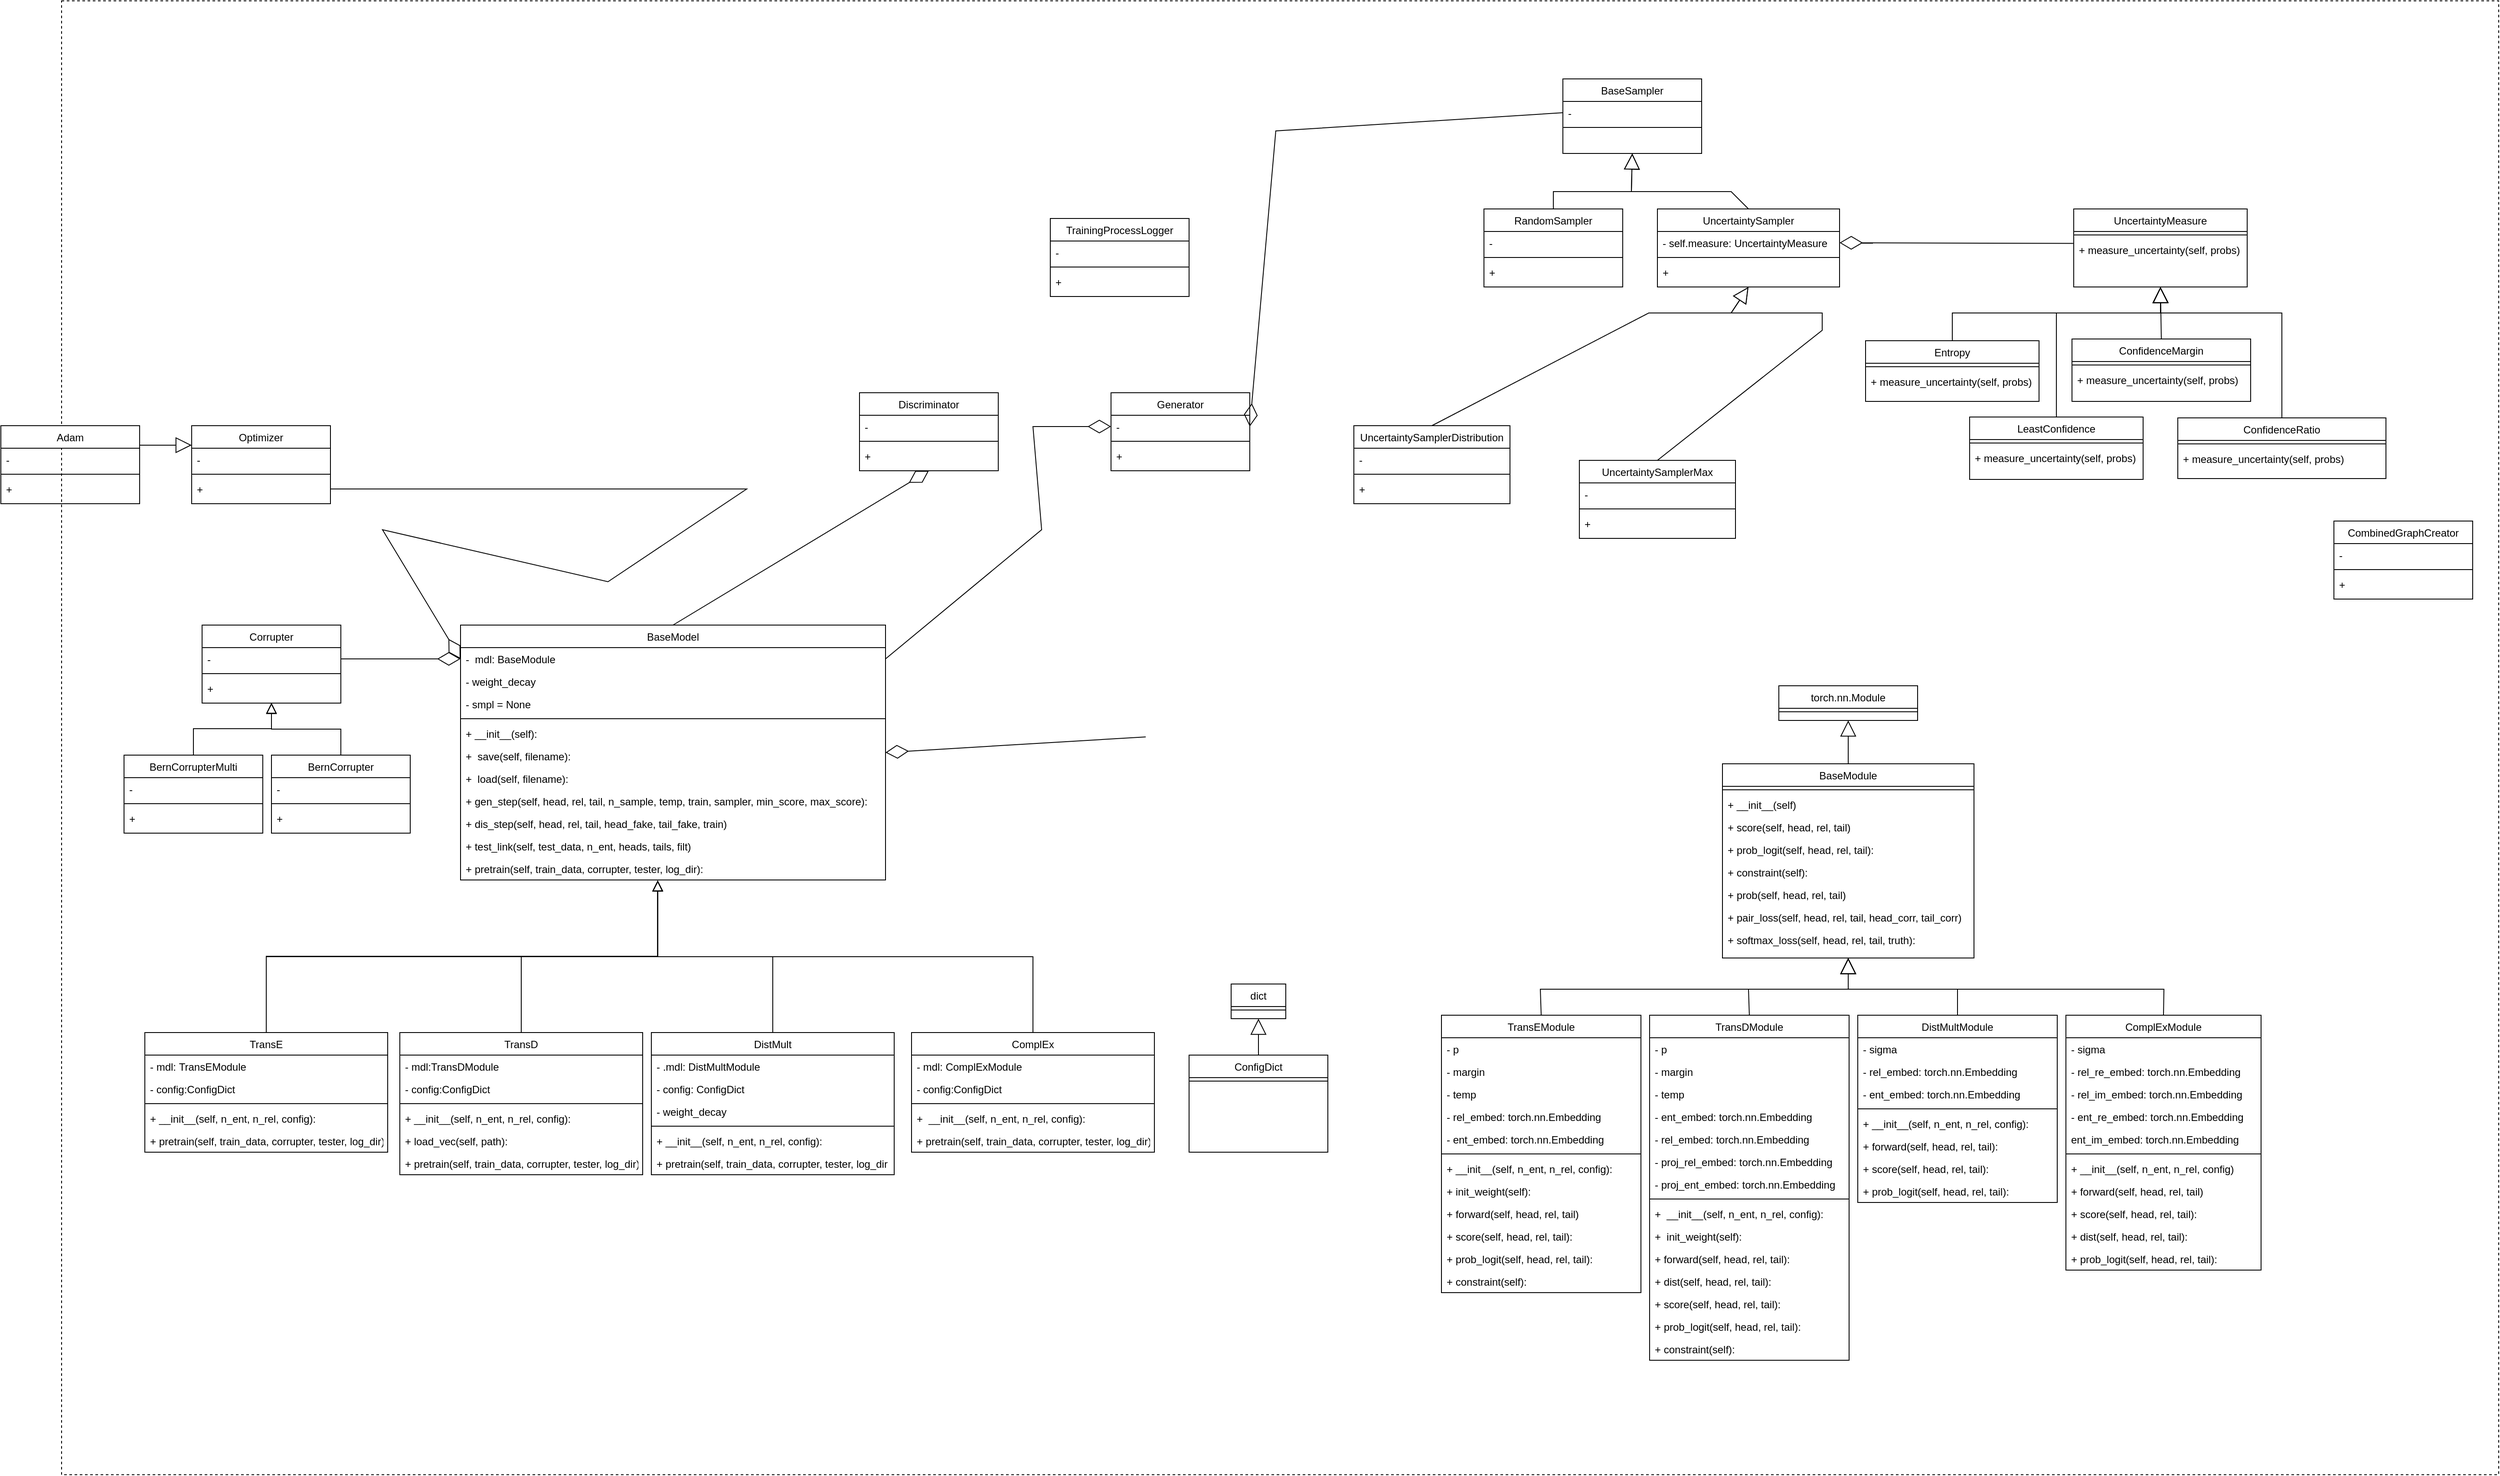 <mxfile version="17.4.0" type="device"><diagram id="C5RBs43oDa-KdzZeNtuy" name="Page-1"><mxGraphModel dx="2324" dy="1971" grid="1" gridSize="10" guides="1" tooltips="1" connect="1" arrows="1" fold="1" page="1" pageScale="1" pageWidth="827" pageHeight="1169" math="0" shadow="0"><root><mxCell id="WIyWlLk6GJQsqaUBKTNV-0"/><mxCell id="WIyWlLk6GJQsqaUBKTNV-1" parent="WIyWlLk6GJQsqaUBKTNV-0"/><mxCell id="CrCPTvhU0eJIZJdXTXKo-10" value="" style="rounded=0;whiteSpace=wrap;html=1;dashed=1;" parent="WIyWlLk6GJQsqaUBKTNV-1" vertex="1"><mxGeometry x="-650" y="-880" width="2810" height="1700" as="geometry"/></mxCell><mxCell id="NubgHJMBc4jNdzSwaArG-0" value="Generator" style="swimlane;fontStyle=0;align=center;verticalAlign=top;childLayout=stackLayout;horizontal=1;startSize=26;horizontalStack=0;resizeParent=1;resizeLast=0;collapsible=1;marginBottom=0;rounded=0;shadow=0;strokeWidth=1;" parent="WIyWlLk6GJQsqaUBKTNV-1" vertex="1"><mxGeometry x="560" y="-428" width="160" height="90" as="geometry"><mxRectangle x="550" y="140" width="160" height="26" as="alternateBounds"/></mxGeometry></mxCell><mxCell id="NubgHJMBc4jNdzSwaArG-5" value="- " style="text;align=left;verticalAlign=top;spacingLeft=4;spacingRight=4;overflow=hidden;rotatable=0;points=[[0,0.5],[1,0.5]];portConstraint=eastwest;rounded=0;shadow=0;html=0;" parent="NubgHJMBc4jNdzSwaArG-0" vertex="1"><mxGeometry y="26" width="160" height="26" as="geometry"/></mxCell><mxCell id="NubgHJMBc4jNdzSwaArG-6" value="" style="line;html=1;strokeWidth=1;align=left;verticalAlign=middle;spacingTop=-1;spacingLeft=3;spacingRight=3;rotatable=0;labelPosition=right;points=[];portConstraint=eastwest;" parent="NubgHJMBc4jNdzSwaArG-0" vertex="1"><mxGeometry y="52" width="160" height="8" as="geometry"/></mxCell><mxCell id="NubgHJMBc4jNdzSwaArG-7" value="+ " style="text;align=left;verticalAlign=top;spacingLeft=4;spacingRight=4;overflow=hidden;rotatable=0;points=[[0,0.5],[1,0.5]];portConstraint=eastwest;" parent="NubgHJMBc4jNdzSwaArG-0" vertex="1"><mxGeometry y="60" width="160" height="26" as="geometry"/></mxCell><mxCell id="NubgHJMBc4jNdzSwaArG-10" value="Discriminator" style="swimlane;fontStyle=0;align=center;verticalAlign=top;childLayout=stackLayout;horizontal=1;startSize=26;horizontalStack=0;resizeParent=1;resizeLast=0;collapsible=1;marginBottom=0;rounded=0;shadow=0;strokeWidth=1;" parent="WIyWlLk6GJQsqaUBKTNV-1" vertex="1"><mxGeometry x="270" y="-428" width="160" height="90" as="geometry"><mxRectangle x="550" y="140" width="160" height="26" as="alternateBounds"/></mxGeometry></mxCell><mxCell id="NubgHJMBc4jNdzSwaArG-11" value="- " style="text;align=left;verticalAlign=top;spacingLeft=4;spacingRight=4;overflow=hidden;rotatable=0;points=[[0,0.5],[1,0.5]];portConstraint=eastwest;rounded=0;shadow=0;html=0;" parent="NubgHJMBc4jNdzSwaArG-10" vertex="1"><mxGeometry y="26" width="160" height="26" as="geometry"/></mxCell><mxCell id="NubgHJMBc4jNdzSwaArG-12" value="" style="line;html=1;strokeWidth=1;align=left;verticalAlign=middle;spacingTop=-1;spacingLeft=3;spacingRight=3;rotatable=0;labelPosition=right;points=[];portConstraint=eastwest;" parent="NubgHJMBc4jNdzSwaArG-10" vertex="1"><mxGeometry y="52" width="160" height="8" as="geometry"/></mxCell><mxCell id="NubgHJMBc4jNdzSwaArG-13" value="+ " style="text;align=left;verticalAlign=top;spacingLeft=4;spacingRight=4;overflow=hidden;rotatable=0;points=[[0,0.5],[1,0.5]];portConstraint=eastwest;" parent="NubgHJMBc4jNdzSwaArG-10" vertex="1"><mxGeometry y="60" width="160" height="26" as="geometry"/></mxCell><mxCell id="NubgHJMBc4jNdzSwaArG-14" value="BaseModel" style="swimlane;fontStyle=0;align=center;verticalAlign=top;childLayout=stackLayout;horizontal=1;startSize=26;horizontalStack=0;resizeParent=1;resizeLast=0;collapsible=1;marginBottom=0;rounded=0;shadow=0;strokeWidth=1;" parent="WIyWlLk6GJQsqaUBKTNV-1" vertex="1"><mxGeometry x="-190" y="-160" width="490" height="294" as="geometry"><mxRectangle x="550" y="140" width="160" height="26" as="alternateBounds"/></mxGeometry></mxCell><mxCell id="NubgHJMBc4jNdzSwaArG-15" value="-  mdl: BaseModule" style="text;align=left;verticalAlign=top;spacingLeft=4;spacingRight=4;overflow=hidden;rotatable=0;points=[[0,0.5],[1,0.5]];portConstraint=eastwest;rounded=0;shadow=0;html=0;" parent="NubgHJMBc4jNdzSwaArG-14" vertex="1"><mxGeometry y="26" width="490" height="26" as="geometry"/></mxCell><mxCell id="3IQaZaNuvOb18I10j0js-59" value="- weight_decay" style="text;align=left;verticalAlign=top;spacingLeft=4;spacingRight=4;overflow=hidden;rotatable=0;points=[[0,0.5],[1,0.5]];portConstraint=eastwest;rounded=0;shadow=0;html=0;" parent="NubgHJMBc4jNdzSwaArG-14" vertex="1"><mxGeometry y="52" width="490" height="26" as="geometry"/></mxCell><mxCell id="3IQaZaNuvOb18I10j0js-60" value="- smpl = None&#10;" style="text;align=left;verticalAlign=top;spacingLeft=4;spacingRight=4;overflow=hidden;rotatable=0;points=[[0,0.5],[1,0.5]];portConstraint=eastwest;rounded=0;shadow=0;html=0;" parent="NubgHJMBc4jNdzSwaArG-14" vertex="1"><mxGeometry y="78" width="490" height="26" as="geometry"/></mxCell><mxCell id="NubgHJMBc4jNdzSwaArG-16" value="" style="line;html=1;strokeWidth=1;align=left;verticalAlign=middle;spacingTop=-1;spacingLeft=3;spacingRight=3;rotatable=0;labelPosition=right;points=[];portConstraint=eastwest;" parent="NubgHJMBc4jNdzSwaArG-14" vertex="1"><mxGeometry y="104" width="490" height="8" as="geometry"/></mxCell><mxCell id="NubgHJMBc4jNdzSwaArG-37" value="+ __init__(self):" style="text;align=left;verticalAlign=top;spacingLeft=4;spacingRight=4;overflow=hidden;rotatable=0;points=[[0,0.5],[1,0.5]];portConstraint=eastwest;" parent="NubgHJMBc4jNdzSwaArG-14" vertex="1"><mxGeometry y="112" width="490" height="26" as="geometry"/></mxCell><mxCell id="3IQaZaNuvOb18I10j0js-56" value="+  save(self, filename):" style="text;align=left;verticalAlign=top;spacingLeft=4;spacingRight=4;overflow=hidden;rotatable=0;points=[[0,0.5],[1,0.5]];portConstraint=eastwest;" parent="NubgHJMBc4jNdzSwaArG-14" vertex="1"><mxGeometry y="138" width="490" height="26" as="geometry"/></mxCell><mxCell id="3IQaZaNuvOb18I10j0js-57" value="+  load(self, filename):" style="text;align=left;verticalAlign=top;spacingLeft=4;spacingRight=4;overflow=hidden;rotatable=0;points=[[0,0.5],[1,0.5]];portConstraint=eastwest;" parent="NubgHJMBc4jNdzSwaArG-14" vertex="1"><mxGeometry y="164" width="490" height="26" as="geometry"/></mxCell><mxCell id="3IQaZaNuvOb18I10j0js-69" value="+ gen_step(self, head, rel, tail, n_sample, temp, train, sampler, min_score, max_score):" style="text;align=left;verticalAlign=top;spacingLeft=4;spacingRight=4;overflow=hidden;rotatable=0;points=[[0,0.5],[1,0.5]];portConstraint=eastwest;" parent="NubgHJMBc4jNdzSwaArG-14" vertex="1"><mxGeometry y="190" width="490" height="26" as="geometry"/></mxCell><mxCell id="3IQaZaNuvOb18I10j0js-70" value="+ dis_step(self, head, rel, tail, head_fake, tail_fake, train)" style="text;align=left;verticalAlign=top;spacingLeft=4;spacingRight=4;overflow=hidden;rotatable=0;points=[[0,0.5],[1,0.5]];portConstraint=eastwest;" parent="NubgHJMBc4jNdzSwaArG-14" vertex="1"><mxGeometry y="216" width="490" height="26" as="geometry"/></mxCell><mxCell id="3IQaZaNuvOb18I10j0js-71" value="+ test_link(self, test_data, n_ent, heads, tails, filt)" style="text;align=left;verticalAlign=top;spacingLeft=4;spacingRight=4;overflow=hidden;rotatable=0;points=[[0,0.5],[1,0.5]];portConstraint=eastwest;" parent="NubgHJMBc4jNdzSwaArG-14" vertex="1"><mxGeometry y="242" width="490" height="26" as="geometry"/></mxCell><mxCell id="3IQaZaNuvOb18I10j0js-72" value="+ pretrain(self, train_data, corrupter, tester, log_dir):" style="text;align=left;verticalAlign=top;spacingLeft=4;spacingRight=4;overflow=hidden;rotatable=0;points=[[0,0.5],[1,0.5]];portConstraint=eastwest;" parent="NubgHJMBc4jNdzSwaArG-14" vertex="1"><mxGeometry y="268" width="490" height="26" as="geometry"/></mxCell><mxCell id="NubgHJMBc4jNdzSwaArG-18" value="TransE" style="swimlane;fontStyle=0;align=center;verticalAlign=top;childLayout=stackLayout;horizontal=1;startSize=26;horizontalStack=0;resizeParent=1;resizeLast=0;collapsible=1;marginBottom=0;rounded=0;shadow=0;strokeWidth=1;" parent="WIyWlLk6GJQsqaUBKTNV-1" vertex="1"><mxGeometry x="-554" y="310" width="280" height="138" as="geometry"><mxRectangle x="550" y="140" width="160" height="26" as="alternateBounds"/></mxGeometry></mxCell><mxCell id="NubgHJMBc4jNdzSwaArG-19" value="- mdl: TransEModule" style="text;align=left;verticalAlign=top;spacingLeft=4;spacingRight=4;overflow=hidden;rotatable=0;points=[[0,0.5],[1,0.5]];portConstraint=eastwest;rounded=0;shadow=0;html=0;" parent="NubgHJMBc4jNdzSwaArG-18" vertex="1"><mxGeometry y="26" width="280" height="26" as="geometry"/></mxCell><mxCell id="3IQaZaNuvOb18I10j0js-102" value="- config:ConfigDict" style="text;align=left;verticalAlign=top;spacingLeft=4;spacingRight=4;overflow=hidden;rotatable=0;points=[[0,0.5],[1,0.5]];portConstraint=eastwest;rounded=0;shadow=0;html=0;" parent="NubgHJMBc4jNdzSwaArG-18" vertex="1"><mxGeometry y="52" width="280" height="26" as="geometry"/></mxCell><mxCell id="NubgHJMBc4jNdzSwaArG-20" value="" style="line;html=1;strokeWidth=1;align=left;verticalAlign=middle;spacingTop=-1;spacingLeft=3;spacingRight=3;rotatable=0;labelPosition=right;points=[];portConstraint=eastwest;" parent="NubgHJMBc4jNdzSwaArG-18" vertex="1"><mxGeometry y="78" width="280" height="8" as="geometry"/></mxCell><mxCell id="NubgHJMBc4jNdzSwaArG-21" value="+ __init__(self, n_ent, n_rel, config):&#10;&#10;" style="text;align=left;verticalAlign=top;spacingLeft=4;spacingRight=4;overflow=hidden;rotatable=0;points=[[0,0.5],[1,0.5]];portConstraint=eastwest;" parent="NubgHJMBc4jNdzSwaArG-18" vertex="1"><mxGeometry y="86" width="280" height="26" as="geometry"/></mxCell><mxCell id="3IQaZaNuvOb18I10j0js-94" value="+ pretrain(self, train_data, corrupter, tester, log_dir):" style="text;align=left;verticalAlign=top;spacingLeft=4;spacingRight=4;overflow=hidden;rotatable=0;points=[[0,0.5],[1,0.5]];portConstraint=eastwest;" parent="NubgHJMBc4jNdzSwaArG-18" vertex="1"><mxGeometry y="112" width="280" height="26" as="geometry"/></mxCell><mxCell id="NubgHJMBc4jNdzSwaArG-22" value="TransD" style="swimlane;fontStyle=0;align=center;verticalAlign=top;childLayout=stackLayout;horizontal=1;startSize=26;horizontalStack=0;resizeParent=1;resizeLast=0;collapsible=1;marginBottom=0;rounded=0;shadow=0;strokeWidth=1;" parent="WIyWlLk6GJQsqaUBKTNV-1" vertex="1"><mxGeometry x="-260" y="310" width="280" height="164" as="geometry"><mxRectangle x="550" y="140" width="160" height="26" as="alternateBounds"/></mxGeometry></mxCell><mxCell id="3IQaZaNuvOb18I10j0js-101" value="- mdl:TransDModule" style="text;align=left;verticalAlign=top;spacingLeft=4;spacingRight=4;overflow=hidden;rotatable=0;points=[[0,0.5],[1,0.5]];portConstraint=eastwest;rounded=0;shadow=0;html=0;" parent="NubgHJMBc4jNdzSwaArG-22" vertex="1"><mxGeometry y="26" width="280" height="26" as="geometry"/></mxCell><mxCell id="NubgHJMBc4jNdzSwaArG-23" value="- config:ConfigDict" style="text;align=left;verticalAlign=top;spacingLeft=4;spacingRight=4;overflow=hidden;rotatable=0;points=[[0,0.5],[1,0.5]];portConstraint=eastwest;rounded=0;shadow=0;html=0;" parent="NubgHJMBc4jNdzSwaArG-22" vertex="1"><mxGeometry y="52" width="280" height="26" as="geometry"/></mxCell><mxCell id="NubgHJMBc4jNdzSwaArG-24" value="" style="line;html=1;strokeWidth=1;align=left;verticalAlign=middle;spacingTop=-1;spacingLeft=3;spacingRight=3;rotatable=0;labelPosition=right;points=[];portConstraint=eastwest;" parent="NubgHJMBc4jNdzSwaArG-22" vertex="1"><mxGeometry y="78" width="280" height="8" as="geometry"/></mxCell><mxCell id="NubgHJMBc4jNdzSwaArG-25" value="+ __init__(self, n_ent, n_rel, config):&#10;&#10;" style="text;align=left;verticalAlign=top;spacingLeft=4;spacingRight=4;overflow=hidden;rotatable=0;points=[[0,0.5],[1,0.5]];portConstraint=eastwest;" parent="NubgHJMBc4jNdzSwaArG-22" vertex="1"><mxGeometry y="86" width="280" height="26" as="geometry"/></mxCell><mxCell id="3IQaZaNuvOb18I10j0js-90" value="+ load_vec(self, path):&#10;&#10;" style="text;align=left;verticalAlign=top;spacingLeft=4;spacingRight=4;overflow=hidden;rotatable=0;points=[[0,0.5],[1,0.5]];portConstraint=eastwest;" parent="NubgHJMBc4jNdzSwaArG-22" vertex="1"><mxGeometry y="112" width="280" height="26" as="geometry"/></mxCell><mxCell id="3IQaZaNuvOb18I10j0js-91" value="+ pretrain(self, train_data, corrupter, tester, log_dir):&#10;&#10;" style="text;align=left;verticalAlign=top;spacingLeft=4;spacingRight=4;overflow=hidden;rotatable=0;points=[[0,0.5],[1,0.5]];portConstraint=eastwest;" parent="NubgHJMBc4jNdzSwaArG-22" vertex="1"><mxGeometry y="138" width="280" height="26" as="geometry"/></mxCell><mxCell id="NubgHJMBc4jNdzSwaArG-26" value="DistMult" style="swimlane;fontStyle=0;align=center;verticalAlign=top;childLayout=stackLayout;horizontal=1;startSize=26;horizontalStack=0;resizeParent=1;resizeLast=0;collapsible=1;marginBottom=0;rounded=0;shadow=0;strokeWidth=1;" parent="WIyWlLk6GJQsqaUBKTNV-1" vertex="1"><mxGeometry x="30" y="310" width="280" height="164" as="geometry"><mxRectangle x="550" y="140" width="160" height="26" as="alternateBounds"/></mxGeometry></mxCell><mxCell id="3IQaZaNuvOb18I10j0js-99" value="- .mdl: DistMultModule" style="text;align=left;verticalAlign=top;spacingLeft=4;spacingRight=4;overflow=hidden;rotatable=0;points=[[0,0.5],[1,0.5]];portConstraint=eastwest;rounded=0;shadow=0;html=0;" parent="NubgHJMBc4jNdzSwaArG-26" vertex="1"><mxGeometry y="26" width="280" height="26" as="geometry"/></mxCell><mxCell id="NubgHJMBc4jNdzSwaArG-27" value="- config: ConfigDict" style="text;align=left;verticalAlign=top;spacingLeft=4;spacingRight=4;overflow=hidden;rotatable=0;points=[[0,0.5],[1,0.5]];portConstraint=eastwest;rounded=0;shadow=0;html=0;" parent="NubgHJMBc4jNdzSwaArG-26" vertex="1"><mxGeometry y="52" width="280" height="26" as="geometry"/></mxCell><mxCell id="3IQaZaNuvOb18I10j0js-100" value="- weight_decay" style="text;align=left;verticalAlign=top;spacingLeft=4;spacingRight=4;overflow=hidden;rotatable=0;points=[[0,0.5],[1,0.5]];portConstraint=eastwest;rounded=0;shadow=0;html=0;" parent="NubgHJMBc4jNdzSwaArG-26" vertex="1"><mxGeometry y="78" width="280" height="26" as="geometry"/></mxCell><mxCell id="NubgHJMBc4jNdzSwaArG-28" value="" style="line;html=1;strokeWidth=1;align=left;verticalAlign=middle;spacingTop=-1;spacingLeft=3;spacingRight=3;rotatable=0;labelPosition=right;points=[];portConstraint=eastwest;" parent="NubgHJMBc4jNdzSwaArG-26" vertex="1"><mxGeometry y="104" width="280" height="8" as="geometry"/></mxCell><mxCell id="NubgHJMBc4jNdzSwaArG-29" value="+ __init__(self, n_ent, n_rel, config):&#10;&#10;" style="text;align=left;verticalAlign=top;spacingLeft=4;spacingRight=4;overflow=hidden;rotatable=0;points=[[0,0.5],[1,0.5]];portConstraint=eastwest;" parent="NubgHJMBc4jNdzSwaArG-26" vertex="1"><mxGeometry y="112" width="280" height="26" as="geometry"/></mxCell><mxCell id="3IQaZaNuvOb18I10j0js-96" value="+ pretrain(self, train_data, corrupter, tester, log_dir = None):&#10;&#10;" style="text;align=left;verticalAlign=top;spacingLeft=4;spacingRight=4;overflow=hidden;rotatable=0;points=[[0,0.5],[1,0.5]];portConstraint=eastwest;" parent="NubgHJMBc4jNdzSwaArG-26" vertex="1"><mxGeometry y="138" width="280" height="26" as="geometry"/></mxCell><mxCell id="NubgHJMBc4jNdzSwaArG-30" value="ComplEx" style="swimlane;fontStyle=0;align=center;verticalAlign=top;childLayout=stackLayout;horizontal=1;startSize=26;horizontalStack=0;resizeParent=1;resizeLast=0;collapsible=1;marginBottom=0;rounded=0;shadow=0;strokeWidth=1;" parent="WIyWlLk6GJQsqaUBKTNV-1" vertex="1"><mxGeometry x="330" y="310" width="280" height="138" as="geometry"><mxRectangle x="550" y="140" width="160" height="26" as="alternateBounds"/></mxGeometry></mxCell><mxCell id="NubgHJMBc4jNdzSwaArG-31" value="- mdl: ComplExModule" style="text;align=left;verticalAlign=top;spacingLeft=4;spacingRight=4;overflow=hidden;rotatable=0;points=[[0,0.5],[1,0.5]];portConstraint=eastwest;rounded=0;shadow=0;html=0;" parent="NubgHJMBc4jNdzSwaArG-30" vertex="1"><mxGeometry y="26" width="280" height="26" as="geometry"/></mxCell><mxCell id="3IQaZaNuvOb18I10j0js-98" value="- config:ConfigDict" style="text;align=left;verticalAlign=top;spacingLeft=4;spacingRight=4;overflow=hidden;rotatable=0;points=[[0,0.5],[1,0.5]];portConstraint=eastwest;rounded=0;shadow=0;html=0;" parent="NubgHJMBc4jNdzSwaArG-30" vertex="1"><mxGeometry y="52" width="280" height="26" as="geometry"/></mxCell><mxCell id="NubgHJMBc4jNdzSwaArG-32" value="" style="line;html=1;strokeWidth=1;align=left;verticalAlign=middle;spacingTop=-1;spacingLeft=3;spacingRight=3;rotatable=0;labelPosition=right;points=[];portConstraint=eastwest;" parent="NubgHJMBc4jNdzSwaArG-30" vertex="1"><mxGeometry y="78" width="280" height="8" as="geometry"/></mxCell><mxCell id="NubgHJMBc4jNdzSwaArG-33" value="+  __init__(self, n_ent, n_rel, config):&#10;&#10;" style="text;align=left;verticalAlign=top;spacingLeft=4;spacingRight=4;overflow=hidden;rotatable=0;points=[[0,0.5],[1,0.5]];portConstraint=eastwest;" parent="NubgHJMBc4jNdzSwaArG-30" vertex="1"><mxGeometry y="86" width="280" height="26" as="geometry"/></mxCell><mxCell id="3IQaZaNuvOb18I10j0js-97" value="+ pretrain(self, train_data, corrupter, tester, log_dir):" style="text;align=left;verticalAlign=top;spacingLeft=4;spacingRight=4;overflow=hidden;rotatable=0;points=[[0,0.5],[1,0.5]];portConstraint=eastwest;" parent="NubgHJMBc4jNdzSwaArG-30" vertex="1"><mxGeometry y="112" width="280" height="26" as="geometry"/></mxCell><mxCell id="NubgHJMBc4jNdzSwaArG-34" value="BaseModule" style="swimlane;fontStyle=0;align=center;verticalAlign=top;childLayout=stackLayout;horizontal=1;startSize=26;horizontalStack=0;resizeParent=1;resizeLast=0;collapsible=1;marginBottom=0;rounded=0;shadow=0;strokeWidth=1;" parent="WIyWlLk6GJQsqaUBKTNV-1" vertex="1"><mxGeometry x="1265" width="290" height="224" as="geometry"><mxRectangle x="550" y="140" width="160" height="26" as="alternateBounds"/></mxGeometry></mxCell><mxCell id="NubgHJMBc4jNdzSwaArG-36" value="" style="line;html=1;strokeWidth=1;align=left;verticalAlign=middle;spacingTop=-1;spacingLeft=3;spacingRight=3;rotatable=0;labelPosition=right;points=[];portConstraint=eastwest;" parent="NubgHJMBc4jNdzSwaArG-34" vertex="1"><mxGeometry y="26" width="290" height="8" as="geometry"/></mxCell><mxCell id="NubgHJMBc4jNdzSwaArG-17" value="+ __init__(self)" style="text;align=left;verticalAlign=top;spacingLeft=4;spacingRight=4;overflow=hidden;rotatable=0;points=[[0,0.5],[1,0.5]];portConstraint=eastwest;" parent="NubgHJMBc4jNdzSwaArG-34" vertex="1"><mxGeometry y="34" width="290" height="26" as="geometry"/></mxCell><mxCell id="3IQaZaNuvOb18I10j0js-49" value="+ score(self, head, rel, tail)" style="text;align=left;verticalAlign=top;spacingLeft=4;spacingRight=4;overflow=hidden;rotatable=0;points=[[0,0.5],[1,0.5]];portConstraint=eastwest;" parent="NubgHJMBc4jNdzSwaArG-34" vertex="1"><mxGeometry y="60" width="290" height="26" as="geometry"/></mxCell><mxCell id="3IQaZaNuvOb18I10j0js-52" value="+ prob_logit(self, head, rel, tail):" style="text;align=left;verticalAlign=top;spacingLeft=4;spacingRight=4;overflow=hidden;rotatable=0;points=[[0,0.5],[1,0.5]];portConstraint=eastwest;" parent="NubgHJMBc4jNdzSwaArG-34" vertex="1"><mxGeometry y="86" width="290" height="26" as="geometry"/></mxCell><mxCell id="3IQaZaNuvOb18I10j0js-73" value="+ constraint(self):" style="text;align=left;verticalAlign=top;spacingLeft=4;spacingRight=4;overflow=hidden;rotatable=0;points=[[0,0.5],[1,0.5]];portConstraint=eastwest;" parent="NubgHJMBc4jNdzSwaArG-34" vertex="1"><mxGeometry y="112" width="290" height="26" as="geometry"/></mxCell><mxCell id="3IQaZaNuvOb18I10j0js-74" value="+ prob(self, head, rel, tail)&#10;&#10;" style="text;align=left;verticalAlign=top;spacingLeft=4;spacingRight=4;overflow=hidden;rotatable=0;points=[[0,0.5],[1,0.5]];portConstraint=eastwest;" parent="NubgHJMBc4jNdzSwaArG-34" vertex="1"><mxGeometry y="138" width="290" height="26" as="geometry"/></mxCell><mxCell id="3IQaZaNuvOb18I10j0js-75" value="+ pair_loss(self, head, rel, tail, head_corr, tail_corr)&#10;&#10;" style="text;align=left;verticalAlign=top;spacingLeft=4;spacingRight=4;overflow=hidden;rotatable=0;points=[[0,0.5],[1,0.5]];portConstraint=eastwest;" parent="NubgHJMBc4jNdzSwaArG-34" vertex="1"><mxGeometry y="164" width="290" height="26" as="geometry"/></mxCell><mxCell id="3IQaZaNuvOb18I10j0js-76" value="+ softmax_loss(self, head, rel, tail, truth):&#10;&#10;" style="text;align=left;verticalAlign=top;spacingLeft=4;spacingRight=4;overflow=hidden;rotatable=0;points=[[0,0.5],[1,0.5]];portConstraint=eastwest;" parent="NubgHJMBc4jNdzSwaArG-34" vertex="1"><mxGeometry y="190" width="290" height="26" as="geometry"/></mxCell><mxCell id="NubgHJMBc4jNdzSwaArG-38" value="TransEModule" style="swimlane;fontStyle=0;align=center;verticalAlign=top;childLayout=stackLayout;horizontal=1;startSize=26;horizontalStack=0;resizeParent=1;resizeLast=0;collapsible=1;marginBottom=0;rounded=0;shadow=0;strokeWidth=1;" parent="WIyWlLk6GJQsqaUBKTNV-1" vertex="1"><mxGeometry x="941" y="290" width="230" height="320" as="geometry"><mxRectangle x="550" y="140" width="160" height="26" as="alternateBounds"/></mxGeometry></mxCell><mxCell id="NubgHJMBc4jNdzSwaArG-39" value="- p&#10;" style="text;align=left;verticalAlign=top;spacingLeft=4;spacingRight=4;overflow=hidden;rotatable=0;points=[[0,0.5],[1,0.5]];portConstraint=eastwest;rounded=0;shadow=0;html=0;" parent="NubgHJMBc4jNdzSwaArG-38" vertex="1"><mxGeometry y="26" width="230" height="26" as="geometry"/></mxCell><mxCell id="3IQaZaNuvOb18I10j0js-103" value="- margin" style="text;align=left;verticalAlign=top;spacingLeft=4;spacingRight=4;overflow=hidden;rotatable=0;points=[[0,0.5],[1,0.5]];portConstraint=eastwest;rounded=0;shadow=0;html=0;" parent="NubgHJMBc4jNdzSwaArG-38" vertex="1"><mxGeometry y="52" width="230" height="26" as="geometry"/></mxCell><mxCell id="3IQaZaNuvOb18I10j0js-104" value="- temp" style="text;align=left;verticalAlign=top;spacingLeft=4;spacingRight=4;overflow=hidden;rotatable=0;points=[[0,0.5],[1,0.5]];portConstraint=eastwest;rounded=0;shadow=0;html=0;" parent="NubgHJMBc4jNdzSwaArG-38" vertex="1"><mxGeometry y="78" width="230" height="26" as="geometry"/></mxCell><mxCell id="3IQaZaNuvOb18I10j0js-105" value="- rel_embed: torch.nn.Embedding" style="text;align=left;verticalAlign=top;spacingLeft=4;spacingRight=4;overflow=hidden;rotatable=0;points=[[0,0.5],[1,0.5]];portConstraint=eastwest;rounded=0;shadow=0;html=0;" parent="NubgHJMBc4jNdzSwaArG-38" vertex="1"><mxGeometry y="104" width="230" height="26" as="geometry"/></mxCell><mxCell id="3IQaZaNuvOb18I10j0js-115" value="- ent_embed: torch.nn.Embedding&#10;&#10;" style="text;align=left;verticalAlign=top;spacingLeft=4;spacingRight=4;overflow=hidden;rotatable=0;points=[[0,0.5],[1,0.5]];portConstraint=eastwest;rounded=0;shadow=0;html=0;" parent="NubgHJMBc4jNdzSwaArG-38" vertex="1"><mxGeometry y="130" width="230" height="26" as="geometry"/></mxCell><mxCell id="NubgHJMBc4jNdzSwaArG-40" value="" style="line;html=1;strokeWidth=1;align=left;verticalAlign=middle;spacingTop=-1;spacingLeft=3;spacingRight=3;rotatable=0;labelPosition=right;points=[];portConstraint=eastwest;" parent="NubgHJMBc4jNdzSwaArG-38" vertex="1"><mxGeometry y="156" width="230" height="8" as="geometry"/></mxCell><mxCell id="NubgHJMBc4jNdzSwaArG-41" value="+ __init__(self, n_ent, n_rel, config):" style="text;align=left;verticalAlign=top;spacingLeft=4;spacingRight=4;overflow=hidden;rotatable=0;points=[[0,0.5],[1,0.5]];portConstraint=eastwest;" parent="NubgHJMBc4jNdzSwaArG-38" vertex="1"><mxGeometry y="164" width="230" height="26" as="geometry"/></mxCell><mxCell id="3IQaZaNuvOb18I10j0js-77" value="+ init_weight(self):" style="text;align=left;verticalAlign=top;spacingLeft=4;spacingRight=4;overflow=hidden;rotatable=0;points=[[0,0.5],[1,0.5]];portConstraint=eastwest;" parent="NubgHJMBc4jNdzSwaArG-38" vertex="1"><mxGeometry y="190" width="230" height="26" as="geometry"/></mxCell><mxCell id="3IQaZaNuvOb18I10j0js-78" value="+ forward(self, head, rel, tail)&#10;&#10;" style="text;align=left;verticalAlign=top;spacingLeft=4;spacingRight=4;overflow=hidden;rotatable=0;points=[[0,0.5],[1,0.5]];portConstraint=eastwest;" parent="NubgHJMBc4jNdzSwaArG-38" vertex="1"><mxGeometry y="216" width="230" height="26" as="geometry"/></mxCell><mxCell id="3IQaZaNuvOb18I10j0js-79" value="+ score(self, head, rel, tail):&#10;&#10;" style="text;align=left;verticalAlign=top;spacingLeft=4;spacingRight=4;overflow=hidden;rotatable=0;points=[[0,0.5],[1,0.5]];portConstraint=eastwest;" parent="NubgHJMBc4jNdzSwaArG-38" vertex="1"><mxGeometry y="242" width="230" height="26" as="geometry"/></mxCell><mxCell id="3IQaZaNuvOb18I10j0js-80" value="+ prob_logit(self, head, rel, tail):&#10;&#10;" style="text;align=left;verticalAlign=top;spacingLeft=4;spacingRight=4;overflow=hidden;rotatable=0;points=[[0,0.5],[1,0.5]];portConstraint=eastwest;" parent="NubgHJMBc4jNdzSwaArG-38" vertex="1"><mxGeometry y="268" width="230" height="26" as="geometry"/></mxCell><mxCell id="3IQaZaNuvOb18I10j0js-81" value="+ constraint(self):" style="text;align=left;verticalAlign=top;spacingLeft=4;spacingRight=4;overflow=hidden;rotatable=0;points=[[0,0.5],[1,0.5]];portConstraint=eastwest;" parent="NubgHJMBc4jNdzSwaArG-38" vertex="1"><mxGeometry y="294" width="230" height="26" as="geometry"/></mxCell><mxCell id="NubgHJMBc4jNdzSwaArG-42" value="TransDModule" style="swimlane;fontStyle=0;align=center;verticalAlign=top;childLayout=stackLayout;horizontal=1;startSize=26;horizontalStack=0;resizeParent=1;resizeLast=0;collapsible=1;marginBottom=0;rounded=0;shadow=0;strokeWidth=1;" parent="WIyWlLk6GJQsqaUBKTNV-1" vertex="1"><mxGeometry x="1181" y="290" width="230" height="398" as="geometry"><mxRectangle x="550" y="140" width="160" height="26" as="alternateBounds"/></mxGeometry></mxCell><mxCell id="3IQaZaNuvOb18I10j0js-116" value="- p&#10;" style="text;align=left;verticalAlign=top;spacingLeft=4;spacingRight=4;overflow=hidden;rotatable=0;points=[[0,0.5],[1,0.5]];portConstraint=eastwest;rounded=0;shadow=0;html=0;" parent="NubgHJMBc4jNdzSwaArG-42" vertex="1"><mxGeometry y="26" width="230" height="26" as="geometry"/></mxCell><mxCell id="3IQaZaNuvOb18I10j0js-117" value="- margin" style="text;align=left;verticalAlign=top;spacingLeft=4;spacingRight=4;overflow=hidden;rotatable=0;points=[[0,0.5],[1,0.5]];portConstraint=eastwest;rounded=0;shadow=0;html=0;" parent="NubgHJMBc4jNdzSwaArG-42" vertex="1"><mxGeometry y="52" width="230" height="26" as="geometry"/></mxCell><mxCell id="3IQaZaNuvOb18I10j0js-118" value="- temp" style="text;align=left;verticalAlign=top;spacingLeft=4;spacingRight=4;overflow=hidden;rotatable=0;points=[[0,0.5],[1,0.5]];portConstraint=eastwest;rounded=0;shadow=0;html=0;" parent="NubgHJMBc4jNdzSwaArG-42" vertex="1"><mxGeometry y="78" width="230" height="26" as="geometry"/></mxCell><mxCell id="3IQaZaNuvOb18I10j0js-120" value="- ent_embed: torch.nn.Embedding&#10;&#10;" style="text;align=left;verticalAlign=top;spacingLeft=4;spacingRight=4;overflow=hidden;rotatable=0;points=[[0,0.5],[1,0.5]];portConstraint=eastwest;rounded=0;shadow=0;html=0;" parent="NubgHJMBc4jNdzSwaArG-42" vertex="1"><mxGeometry y="104" width="230" height="26" as="geometry"/></mxCell><mxCell id="3IQaZaNuvOb18I10j0js-119" value="- rel_embed: torch.nn.Embedding" style="text;align=left;verticalAlign=top;spacingLeft=4;spacingRight=4;overflow=hidden;rotatable=0;points=[[0,0.5],[1,0.5]];portConstraint=eastwest;rounded=0;shadow=0;html=0;" parent="NubgHJMBc4jNdzSwaArG-42" vertex="1"><mxGeometry y="130" width="230" height="26" as="geometry"/></mxCell><mxCell id="3IQaZaNuvOb18I10j0js-121" value="- proj_rel_embed: torch.nn.Embedding&#10;" style="text;align=left;verticalAlign=top;spacingLeft=4;spacingRight=4;overflow=hidden;rotatable=0;points=[[0,0.5],[1,0.5]];portConstraint=eastwest;rounded=0;shadow=0;html=0;" parent="NubgHJMBc4jNdzSwaArG-42" vertex="1"><mxGeometry y="156" width="230" height="26" as="geometry"/></mxCell><mxCell id="3IQaZaNuvOb18I10j0js-122" value="- proj_ent_embed: torch.nn.Embedding" style="text;align=left;verticalAlign=top;spacingLeft=4;spacingRight=4;overflow=hidden;rotatable=0;points=[[0,0.5],[1,0.5]];portConstraint=eastwest;rounded=0;shadow=0;html=0;" parent="NubgHJMBc4jNdzSwaArG-42" vertex="1"><mxGeometry y="182" width="230" height="26" as="geometry"/></mxCell><mxCell id="NubgHJMBc4jNdzSwaArG-44" value="" style="line;html=1;strokeWidth=1;align=left;verticalAlign=middle;spacingTop=-1;spacingLeft=3;spacingRight=3;rotatable=0;labelPosition=right;points=[];portConstraint=eastwest;" parent="NubgHJMBc4jNdzSwaArG-42" vertex="1"><mxGeometry y="208" width="230" height="8" as="geometry"/></mxCell><mxCell id="NubgHJMBc4jNdzSwaArG-45" value="+  __init__(self, n_ent, n_rel, config):" style="text;align=left;verticalAlign=top;spacingLeft=4;spacingRight=4;overflow=hidden;rotatable=0;points=[[0,0.5],[1,0.5]];portConstraint=eastwest;" parent="NubgHJMBc4jNdzSwaArG-42" vertex="1"><mxGeometry y="216" width="230" height="26" as="geometry"/></mxCell><mxCell id="3IQaZaNuvOb18I10j0js-83" value="+  init_weight(self):&#10;&#10;" style="text;align=left;verticalAlign=top;spacingLeft=4;spacingRight=4;overflow=hidden;rotatable=0;points=[[0,0.5],[1,0.5]];portConstraint=eastwest;" parent="NubgHJMBc4jNdzSwaArG-42" vertex="1"><mxGeometry y="242" width="230" height="26" as="geometry"/></mxCell><mxCell id="3IQaZaNuvOb18I10j0js-84" value="+ forward(self, head, rel, tail):&#10;&#10;" style="text;align=left;verticalAlign=top;spacingLeft=4;spacingRight=4;overflow=hidden;rotatable=0;points=[[0,0.5],[1,0.5]];portConstraint=eastwest;" parent="NubgHJMBc4jNdzSwaArG-42" vertex="1"><mxGeometry y="268" width="230" height="26" as="geometry"/></mxCell><mxCell id="3IQaZaNuvOb18I10j0js-85" value="+ dist(self, head, rel, tail):&#10;&#10;" style="text;align=left;verticalAlign=top;spacingLeft=4;spacingRight=4;overflow=hidden;rotatable=0;points=[[0,0.5],[1,0.5]];portConstraint=eastwest;" parent="NubgHJMBc4jNdzSwaArG-42" vertex="1"><mxGeometry y="294" width="230" height="26" as="geometry"/></mxCell><mxCell id="3IQaZaNuvOb18I10j0js-86" value="+ score(self, head, rel, tail):" style="text;align=left;verticalAlign=top;spacingLeft=4;spacingRight=4;overflow=hidden;rotatable=0;points=[[0,0.5],[1,0.5]];portConstraint=eastwest;" parent="NubgHJMBc4jNdzSwaArG-42" vertex="1"><mxGeometry y="320" width="230" height="26" as="geometry"/></mxCell><mxCell id="3IQaZaNuvOb18I10j0js-87" value="+ prob_logit(self, head, rel, tail):&#10;&#10;&#10;" style="text;align=left;verticalAlign=top;spacingLeft=4;spacingRight=4;overflow=hidden;rotatable=0;points=[[0,0.5],[1,0.5]];portConstraint=eastwest;" parent="NubgHJMBc4jNdzSwaArG-42" vertex="1"><mxGeometry y="346" width="230" height="26" as="geometry"/></mxCell><mxCell id="3IQaZaNuvOb18I10j0js-88" value="+ constraint(self):&#10;&#10;" style="text;align=left;verticalAlign=top;spacingLeft=4;spacingRight=4;overflow=hidden;rotatable=0;points=[[0,0.5],[1,0.5]];portConstraint=eastwest;" parent="NubgHJMBc4jNdzSwaArG-42" vertex="1"><mxGeometry y="372" width="230" height="26" as="geometry"/></mxCell><mxCell id="NubgHJMBc4jNdzSwaArG-46" value="DistMultModule" style="swimlane;fontStyle=0;align=center;verticalAlign=top;childLayout=stackLayout;horizontal=1;startSize=26;horizontalStack=0;resizeParent=1;resizeLast=0;collapsible=1;marginBottom=0;rounded=0;shadow=0;strokeWidth=1;" parent="WIyWlLk6GJQsqaUBKTNV-1" vertex="1"><mxGeometry x="1421" y="290" width="230" height="216" as="geometry"><mxRectangle x="550" y="140" width="160" height="26" as="alternateBounds"/></mxGeometry></mxCell><mxCell id="NubgHJMBc4jNdzSwaArG-47" value="- sigma&#10;&#10;" style="text;align=left;verticalAlign=top;spacingLeft=4;spacingRight=4;overflow=hidden;rotatable=0;points=[[0,0.5],[1,0.5]];portConstraint=eastwest;rounded=0;shadow=0;html=0;" parent="NubgHJMBc4jNdzSwaArG-46" vertex="1"><mxGeometry y="26" width="230" height="26" as="geometry"/></mxCell><mxCell id="3IQaZaNuvOb18I10j0js-127" value="- rel_embed: torch.nn.Embedding" style="text;align=left;verticalAlign=top;spacingLeft=4;spacingRight=4;overflow=hidden;rotatable=0;points=[[0,0.5],[1,0.5]];portConstraint=eastwest;rounded=0;shadow=0;html=0;" parent="NubgHJMBc4jNdzSwaArG-46" vertex="1"><mxGeometry y="52" width="230" height="26" as="geometry"/></mxCell><mxCell id="3IQaZaNuvOb18I10j0js-126" value="- ent_embed: torch.nn.Embedding" style="text;align=left;verticalAlign=top;spacingLeft=4;spacingRight=4;overflow=hidden;rotatable=0;points=[[0,0.5],[1,0.5]];portConstraint=eastwest;rounded=0;shadow=0;html=0;" parent="NubgHJMBc4jNdzSwaArG-46" vertex="1"><mxGeometry y="78" width="230" height="26" as="geometry"/></mxCell><mxCell id="NubgHJMBc4jNdzSwaArG-48" value="" style="line;html=1;strokeWidth=1;align=left;verticalAlign=middle;spacingTop=-1;spacingLeft=3;spacingRight=3;rotatable=0;labelPosition=right;points=[];portConstraint=eastwest;" parent="NubgHJMBc4jNdzSwaArG-46" vertex="1"><mxGeometry y="104" width="230" height="8" as="geometry"/></mxCell><mxCell id="NubgHJMBc4jNdzSwaArG-49" value="+ __init__(self, n_ent, n_rel, config):&#10;&#10;" style="text;align=left;verticalAlign=top;spacingLeft=4;spacingRight=4;overflow=hidden;rotatable=0;points=[[0,0.5],[1,0.5]];portConstraint=eastwest;" parent="NubgHJMBc4jNdzSwaArG-46" vertex="1"><mxGeometry y="112" width="230" height="26" as="geometry"/></mxCell><mxCell id="3IQaZaNuvOb18I10j0js-123" value="+ forward(self, head, rel, tail):" style="text;align=left;verticalAlign=top;spacingLeft=4;spacingRight=4;overflow=hidden;rotatable=0;points=[[0,0.5],[1,0.5]];portConstraint=eastwest;" parent="NubgHJMBc4jNdzSwaArG-46" vertex="1"><mxGeometry y="138" width="230" height="26" as="geometry"/></mxCell><mxCell id="3IQaZaNuvOb18I10j0js-125" value="+ score(self, head, rel, tail):" style="text;align=left;verticalAlign=top;spacingLeft=4;spacingRight=4;overflow=hidden;rotatable=0;points=[[0,0.5],[1,0.5]];portConstraint=eastwest;" parent="NubgHJMBc4jNdzSwaArG-46" vertex="1"><mxGeometry y="164" width="230" height="26" as="geometry"/></mxCell><mxCell id="3IQaZaNuvOb18I10j0js-124" value="+ prob_logit(self, head, rel, tail):" style="text;align=left;verticalAlign=top;spacingLeft=4;spacingRight=4;overflow=hidden;rotatable=0;points=[[0,0.5],[1,0.5]];portConstraint=eastwest;" parent="NubgHJMBc4jNdzSwaArG-46" vertex="1"><mxGeometry y="190" width="230" height="26" as="geometry"/></mxCell><mxCell id="NubgHJMBc4jNdzSwaArG-50" value="ComplExModule" style="swimlane;fontStyle=0;align=center;verticalAlign=top;childLayout=stackLayout;horizontal=1;startSize=26;horizontalStack=0;resizeParent=1;resizeLast=0;collapsible=1;marginBottom=0;rounded=0;shadow=0;strokeWidth=1;" parent="WIyWlLk6GJQsqaUBKTNV-1" vertex="1"><mxGeometry x="1661" y="290" width="225" height="294" as="geometry"><mxRectangle x="550" y="140" width="160" height="26" as="alternateBounds"/></mxGeometry></mxCell><mxCell id="NubgHJMBc4jNdzSwaArG-51" value="- sigma&#10;&#10;" style="text;align=left;verticalAlign=top;spacingLeft=4;spacingRight=4;overflow=hidden;rotatable=0;points=[[0,0.5],[1,0.5]];portConstraint=eastwest;rounded=0;shadow=0;html=0;" parent="NubgHJMBc4jNdzSwaArG-50" vertex="1"><mxGeometry y="26" width="225" height="26" as="geometry"/></mxCell><mxCell id="3IQaZaNuvOb18I10j0js-128" value="- rel_re_embed: torch.nn.Embedding" style="text;align=left;verticalAlign=top;spacingLeft=4;spacingRight=4;overflow=hidden;rotatable=0;points=[[0,0.5],[1,0.5]];portConstraint=eastwest;rounded=0;shadow=0;html=0;" parent="NubgHJMBc4jNdzSwaArG-50" vertex="1"><mxGeometry y="52" width="225" height="26" as="geometry"/></mxCell><mxCell id="3IQaZaNuvOb18I10j0js-129" value="- rel_im_embed: torch.nn.Embedding&#10;&#10;" style="text;align=left;verticalAlign=top;spacingLeft=4;spacingRight=4;overflow=hidden;rotatable=0;points=[[0,0.5],[1,0.5]];portConstraint=eastwest;rounded=0;shadow=0;html=0;" parent="NubgHJMBc4jNdzSwaArG-50" vertex="1"><mxGeometry y="78" width="225" height="26" as="geometry"/></mxCell><mxCell id="3IQaZaNuvOb18I10j0js-130" value="- ent_re_embed: torch.nn.Embedding&#10;&#10;" style="text;align=left;verticalAlign=top;spacingLeft=4;spacingRight=4;overflow=hidden;rotatable=0;points=[[0,0.5],[1,0.5]];portConstraint=eastwest;rounded=0;shadow=0;html=0;" parent="NubgHJMBc4jNdzSwaArG-50" vertex="1"><mxGeometry y="104" width="225" height="26" as="geometry"/></mxCell><mxCell id="3IQaZaNuvOb18I10j0js-131" value="ent_im_embed: torch.nn.Embedding&#10; " style="text;align=left;verticalAlign=top;spacingLeft=4;spacingRight=4;overflow=hidden;rotatable=0;points=[[0,0.5],[1,0.5]];portConstraint=eastwest;rounded=0;shadow=0;html=0;" parent="NubgHJMBc4jNdzSwaArG-50" vertex="1"><mxGeometry y="130" width="225" height="26" as="geometry"/></mxCell><mxCell id="NubgHJMBc4jNdzSwaArG-52" value="" style="line;html=1;strokeWidth=1;align=left;verticalAlign=middle;spacingTop=-1;spacingLeft=3;spacingRight=3;rotatable=0;labelPosition=right;points=[];portConstraint=eastwest;" parent="NubgHJMBc4jNdzSwaArG-50" vertex="1"><mxGeometry y="156" width="225" height="8" as="geometry"/></mxCell><mxCell id="3IQaZaNuvOb18I10j0js-134" value="+ __init__(self, n_ent, n_rel, config)" style="text;align=left;verticalAlign=top;spacingLeft=4;spacingRight=4;overflow=hidden;rotatable=0;points=[[0,0.5],[1,0.5]];portConstraint=eastwest;" parent="NubgHJMBc4jNdzSwaArG-50" vertex="1"><mxGeometry y="164" width="225" height="26" as="geometry"/></mxCell><mxCell id="NubgHJMBc4jNdzSwaArG-53" value="+ forward(self, head, rel, tail)&#10;&#10;" style="text;align=left;verticalAlign=top;spacingLeft=4;spacingRight=4;overflow=hidden;rotatable=0;points=[[0,0.5],[1,0.5]];portConstraint=eastwest;" parent="NubgHJMBc4jNdzSwaArG-50" vertex="1"><mxGeometry y="190" width="225" height="26" as="geometry"/></mxCell><mxCell id="3IQaZaNuvOb18I10j0js-132" value="+ score(self, head, rel, tail):" style="text;align=left;verticalAlign=top;spacingLeft=4;spacingRight=4;overflow=hidden;rotatable=0;points=[[0,0.5],[1,0.5]];portConstraint=eastwest;" parent="NubgHJMBc4jNdzSwaArG-50" vertex="1"><mxGeometry y="216" width="225" height="26" as="geometry"/></mxCell><mxCell id="3IQaZaNuvOb18I10j0js-133" value="+ dist(self, head, rel, tail):" style="text;align=left;verticalAlign=top;spacingLeft=4;spacingRight=4;overflow=hidden;rotatable=0;points=[[0,0.5],[1,0.5]];portConstraint=eastwest;" parent="NubgHJMBc4jNdzSwaArG-50" vertex="1"><mxGeometry y="242" width="225" height="26" as="geometry"/></mxCell><mxCell id="3IQaZaNuvOb18I10j0js-135" value="+ prob_logit(self, head, rel, tail):" style="text;align=left;verticalAlign=top;spacingLeft=4;spacingRight=4;overflow=hidden;rotatable=0;points=[[0,0.5],[1,0.5]];portConstraint=eastwest;" parent="NubgHJMBc4jNdzSwaArG-50" vertex="1"><mxGeometry y="268" width="225" height="26" as="geometry"/></mxCell><mxCell id="NubgHJMBc4jNdzSwaArG-54" value="BaseSampler" style="swimlane;fontStyle=0;align=center;verticalAlign=top;childLayout=stackLayout;horizontal=1;startSize=26;horizontalStack=0;resizeParent=1;resizeLast=0;collapsible=1;marginBottom=0;rounded=0;shadow=0;strokeWidth=1;" parent="WIyWlLk6GJQsqaUBKTNV-1" vertex="1"><mxGeometry x="1081" y="-790" width="160" height="86" as="geometry"><mxRectangle x="550" y="140" width="160" height="26" as="alternateBounds"/></mxGeometry></mxCell><mxCell id="NubgHJMBc4jNdzSwaArG-55" value="- " style="text;align=left;verticalAlign=top;spacingLeft=4;spacingRight=4;overflow=hidden;rotatable=0;points=[[0,0.5],[1,0.5]];portConstraint=eastwest;rounded=0;shadow=0;html=0;" parent="NubgHJMBc4jNdzSwaArG-54" vertex="1"><mxGeometry y="26" width="160" height="26" as="geometry"/></mxCell><mxCell id="NubgHJMBc4jNdzSwaArG-56" value="" style="line;html=1;strokeWidth=1;align=left;verticalAlign=middle;spacingTop=-1;spacingLeft=3;spacingRight=3;rotatable=0;labelPosition=right;points=[];portConstraint=eastwest;" parent="NubgHJMBc4jNdzSwaArG-54" vertex="1"><mxGeometry y="52" width="160" height="8" as="geometry"/></mxCell><mxCell id="NubgHJMBc4jNdzSwaArG-58" value="RandomSampler" style="swimlane;fontStyle=0;align=center;verticalAlign=top;childLayout=stackLayout;horizontal=1;startSize=26;horizontalStack=0;resizeParent=1;resizeLast=0;collapsible=1;marginBottom=0;rounded=0;shadow=0;strokeWidth=1;" parent="WIyWlLk6GJQsqaUBKTNV-1" vertex="1"><mxGeometry x="990" y="-640" width="160" height="90" as="geometry"><mxRectangle x="550" y="140" width="160" height="26" as="alternateBounds"/></mxGeometry></mxCell><mxCell id="NubgHJMBc4jNdzSwaArG-59" value="- " style="text;align=left;verticalAlign=top;spacingLeft=4;spacingRight=4;overflow=hidden;rotatable=0;points=[[0,0.5],[1,0.5]];portConstraint=eastwest;rounded=0;shadow=0;html=0;" parent="NubgHJMBc4jNdzSwaArG-58" vertex="1"><mxGeometry y="26" width="160" height="26" as="geometry"/></mxCell><mxCell id="NubgHJMBc4jNdzSwaArG-60" value="" style="line;html=1;strokeWidth=1;align=left;verticalAlign=middle;spacingTop=-1;spacingLeft=3;spacingRight=3;rotatable=0;labelPosition=right;points=[];portConstraint=eastwest;" parent="NubgHJMBc4jNdzSwaArG-58" vertex="1"><mxGeometry y="52" width="160" height="8" as="geometry"/></mxCell><mxCell id="NubgHJMBc4jNdzSwaArG-61" value="+ " style="text;align=left;verticalAlign=top;spacingLeft=4;spacingRight=4;overflow=hidden;rotatable=0;points=[[0,0.5],[1,0.5]];portConstraint=eastwest;" parent="NubgHJMBc4jNdzSwaArG-58" vertex="1"><mxGeometry y="60" width="160" height="26" as="geometry"/></mxCell><mxCell id="NubgHJMBc4jNdzSwaArG-62" value="UncertaintySampler" style="swimlane;fontStyle=0;align=center;verticalAlign=top;childLayout=stackLayout;horizontal=1;startSize=26;horizontalStack=0;resizeParent=1;resizeLast=0;collapsible=1;marginBottom=0;rounded=0;shadow=0;strokeWidth=1;" parent="WIyWlLk6GJQsqaUBKTNV-1" vertex="1"><mxGeometry x="1190" y="-640" width="210" height="90" as="geometry"><mxRectangle x="550" y="140" width="160" height="26" as="alternateBounds"/></mxGeometry></mxCell><mxCell id="NubgHJMBc4jNdzSwaArG-63" value="- self.measure: UncertaintyMeasure" style="text;align=left;verticalAlign=top;spacingLeft=4;spacingRight=4;overflow=hidden;rotatable=0;points=[[0,0.5],[1,0.5]];portConstraint=eastwest;rounded=0;shadow=0;html=0;" parent="NubgHJMBc4jNdzSwaArG-62" vertex="1"><mxGeometry y="26" width="210" height="26" as="geometry"/></mxCell><mxCell id="NubgHJMBc4jNdzSwaArG-64" value="" style="line;html=1;strokeWidth=1;align=left;verticalAlign=middle;spacingTop=-1;spacingLeft=3;spacingRight=3;rotatable=0;labelPosition=right;points=[];portConstraint=eastwest;" parent="NubgHJMBc4jNdzSwaArG-62" vertex="1"><mxGeometry y="52" width="210" height="8" as="geometry"/></mxCell><mxCell id="NubgHJMBc4jNdzSwaArG-65" value="+ " style="text;align=left;verticalAlign=top;spacingLeft=4;spacingRight=4;overflow=hidden;rotatable=0;points=[[0,0.5],[1,0.5]];portConstraint=eastwest;" parent="NubgHJMBc4jNdzSwaArG-62" vertex="1"><mxGeometry y="60" width="210" height="26" as="geometry"/></mxCell><mxCell id="NubgHJMBc4jNdzSwaArG-66" value="BernCorrupterMulti" style="swimlane;fontStyle=0;align=center;verticalAlign=top;childLayout=stackLayout;horizontal=1;startSize=26;horizontalStack=0;resizeParent=1;resizeLast=0;collapsible=1;marginBottom=0;rounded=0;shadow=0;strokeWidth=1;" parent="WIyWlLk6GJQsqaUBKTNV-1" vertex="1"><mxGeometry x="-578" y="-10" width="160" height="90" as="geometry"><mxRectangle x="550" y="140" width="160" height="26" as="alternateBounds"/></mxGeometry></mxCell><mxCell id="NubgHJMBc4jNdzSwaArG-67" value="- " style="text;align=left;verticalAlign=top;spacingLeft=4;spacingRight=4;overflow=hidden;rotatable=0;points=[[0,0.5],[1,0.5]];portConstraint=eastwest;rounded=0;shadow=0;html=0;" parent="NubgHJMBc4jNdzSwaArG-66" vertex="1"><mxGeometry y="26" width="160" height="26" as="geometry"/></mxCell><mxCell id="NubgHJMBc4jNdzSwaArG-68" value="" style="line;html=1;strokeWidth=1;align=left;verticalAlign=middle;spacingTop=-1;spacingLeft=3;spacingRight=3;rotatable=0;labelPosition=right;points=[];portConstraint=eastwest;" parent="NubgHJMBc4jNdzSwaArG-66" vertex="1"><mxGeometry y="52" width="160" height="8" as="geometry"/></mxCell><mxCell id="NubgHJMBc4jNdzSwaArG-69" value="+ " style="text;align=left;verticalAlign=top;spacingLeft=4;spacingRight=4;overflow=hidden;rotatable=0;points=[[0,0.5],[1,0.5]];portConstraint=eastwest;" parent="NubgHJMBc4jNdzSwaArG-66" vertex="1"><mxGeometry y="60" width="160" height="26" as="geometry"/></mxCell><mxCell id="NubgHJMBc4jNdzSwaArG-70" value="Corrupter" style="swimlane;fontStyle=0;align=center;verticalAlign=top;childLayout=stackLayout;horizontal=1;startSize=26;horizontalStack=0;resizeParent=1;resizeLast=0;collapsible=1;marginBottom=0;rounded=0;shadow=0;strokeWidth=1;" parent="WIyWlLk6GJQsqaUBKTNV-1" vertex="1"><mxGeometry x="-488" y="-160" width="160" height="90" as="geometry"><mxRectangle x="550" y="140" width="160" height="26" as="alternateBounds"/></mxGeometry></mxCell><mxCell id="NubgHJMBc4jNdzSwaArG-71" value="- " style="text;align=left;verticalAlign=top;spacingLeft=4;spacingRight=4;overflow=hidden;rotatable=0;points=[[0,0.5],[1,0.5]];portConstraint=eastwest;rounded=0;shadow=0;html=0;" parent="NubgHJMBc4jNdzSwaArG-70" vertex="1"><mxGeometry y="26" width="160" height="26" as="geometry"/></mxCell><mxCell id="NubgHJMBc4jNdzSwaArG-72" value="" style="line;html=1;strokeWidth=1;align=left;verticalAlign=middle;spacingTop=-1;spacingLeft=3;spacingRight=3;rotatable=0;labelPosition=right;points=[];portConstraint=eastwest;" parent="NubgHJMBc4jNdzSwaArG-70" vertex="1"><mxGeometry y="52" width="160" height="8" as="geometry"/></mxCell><mxCell id="NubgHJMBc4jNdzSwaArG-73" value="+ " style="text;align=left;verticalAlign=top;spacingLeft=4;spacingRight=4;overflow=hidden;rotatable=0;points=[[0,0.5],[1,0.5]];portConstraint=eastwest;" parent="NubgHJMBc4jNdzSwaArG-70" vertex="1"><mxGeometry y="60" width="160" height="26" as="geometry"/></mxCell><mxCell id="NubgHJMBc4jNdzSwaArG-74" value="BernCorrupter" style="swimlane;fontStyle=0;align=center;verticalAlign=top;childLayout=stackLayout;horizontal=1;startSize=26;horizontalStack=0;resizeParent=1;resizeLast=0;collapsible=1;marginBottom=0;rounded=0;shadow=0;strokeWidth=1;" parent="WIyWlLk6GJQsqaUBKTNV-1" vertex="1"><mxGeometry x="-408" y="-10" width="160" height="90" as="geometry"><mxRectangle x="550" y="140" width="160" height="26" as="alternateBounds"/></mxGeometry></mxCell><mxCell id="NubgHJMBc4jNdzSwaArG-75" value="- " style="text;align=left;verticalAlign=top;spacingLeft=4;spacingRight=4;overflow=hidden;rotatable=0;points=[[0,0.5],[1,0.5]];portConstraint=eastwest;rounded=0;shadow=0;html=0;" parent="NubgHJMBc4jNdzSwaArG-74" vertex="1"><mxGeometry y="26" width="160" height="26" as="geometry"/></mxCell><mxCell id="NubgHJMBc4jNdzSwaArG-76" value="" style="line;html=1;strokeWidth=1;align=left;verticalAlign=middle;spacingTop=-1;spacingLeft=3;spacingRight=3;rotatable=0;labelPosition=right;points=[];portConstraint=eastwest;" parent="NubgHJMBc4jNdzSwaArG-74" vertex="1"><mxGeometry y="52" width="160" height="8" as="geometry"/></mxCell><mxCell id="NubgHJMBc4jNdzSwaArG-77" value="+ " style="text;align=left;verticalAlign=top;spacingLeft=4;spacingRight=4;overflow=hidden;rotatable=0;points=[[0,0.5],[1,0.5]];portConstraint=eastwest;" parent="NubgHJMBc4jNdzSwaArG-74" vertex="1"><mxGeometry y="60" width="160" height="26" as="geometry"/></mxCell><mxCell id="NubgHJMBc4jNdzSwaArG-78" value="ConfigDict" style="swimlane;fontStyle=0;align=center;verticalAlign=top;childLayout=stackLayout;horizontal=1;startSize=26;horizontalStack=0;resizeParent=1;resizeLast=0;collapsible=1;marginBottom=0;rounded=0;shadow=0;strokeWidth=1;" parent="WIyWlLk6GJQsqaUBKTNV-1" vertex="1"><mxGeometry x="650" y="336" width="160" height="112" as="geometry"><mxRectangle x="550" y="140" width="160" height="26" as="alternateBounds"/></mxGeometry></mxCell><mxCell id="NubgHJMBc4jNdzSwaArG-80" value="" style="line;html=1;strokeWidth=1;align=left;verticalAlign=middle;spacingTop=-1;spacingLeft=3;spacingRight=3;rotatable=0;labelPosition=right;points=[];portConstraint=eastwest;" parent="NubgHJMBc4jNdzSwaArG-78" vertex="1"><mxGeometry y="26" width="160" height="8" as="geometry"/></mxCell><mxCell id="NubgHJMBc4jNdzSwaArG-82" value="Optimizer" style="swimlane;fontStyle=0;align=center;verticalAlign=top;childLayout=stackLayout;horizontal=1;startSize=26;horizontalStack=0;resizeParent=1;resizeLast=0;collapsible=1;marginBottom=0;rounded=0;shadow=0;strokeWidth=1;" parent="WIyWlLk6GJQsqaUBKTNV-1" vertex="1"><mxGeometry x="-500" y="-390" width="160" height="90" as="geometry"><mxRectangle x="550" y="140" width="160" height="26" as="alternateBounds"/></mxGeometry></mxCell><mxCell id="NubgHJMBc4jNdzSwaArG-83" value="- " style="text;align=left;verticalAlign=top;spacingLeft=4;spacingRight=4;overflow=hidden;rotatable=0;points=[[0,0.5],[1,0.5]];portConstraint=eastwest;rounded=0;shadow=0;html=0;" parent="NubgHJMBc4jNdzSwaArG-82" vertex="1"><mxGeometry y="26" width="160" height="26" as="geometry"/></mxCell><mxCell id="NubgHJMBc4jNdzSwaArG-84" value="" style="line;html=1;strokeWidth=1;align=left;verticalAlign=middle;spacingTop=-1;spacingLeft=3;spacingRight=3;rotatable=0;labelPosition=right;points=[];portConstraint=eastwest;" parent="NubgHJMBc4jNdzSwaArG-82" vertex="1"><mxGeometry y="52" width="160" height="8" as="geometry"/></mxCell><mxCell id="NubgHJMBc4jNdzSwaArG-85" value="+ " style="text;align=left;verticalAlign=top;spacingLeft=4;spacingRight=4;overflow=hidden;rotatable=0;points=[[0,0.5],[1,0.5]];portConstraint=eastwest;" parent="NubgHJMBc4jNdzSwaArG-82" vertex="1"><mxGeometry y="60" width="160" height="26" as="geometry"/></mxCell><mxCell id="NubgHJMBc4jNdzSwaArG-86" value="Adam" style="swimlane;fontStyle=0;align=center;verticalAlign=top;childLayout=stackLayout;horizontal=1;startSize=26;horizontalStack=0;resizeParent=1;resizeLast=0;collapsible=1;marginBottom=0;rounded=0;shadow=0;strokeWidth=1;" parent="WIyWlLk6GJQsqaUBKTNV-1" vertex="1"><mxGeometry x="-720" y="-390" width="160" height="90" as="geometry"><mxRectangle x="550" y="140" width="160" height="26" as="alternateBounds"/></mxGeometry></mxCell><mxCell id="NubgHJMBc4jNdzSwaArG-115" value="- " style="text;align=left;verticalAlign=top;spacingLeft=4;spacingRight=4;overflow=hidden;rotatable=0;points=[[0,0.5],[1,0.5]];portConstraint=eastwest;rounded=0;shadow=0;html=0;" parent="NubgHJMBc4jNdzSwaArG-86" vertex="1"><mxGeometry y="26" width="160" height="26" as="geometry"/></mxCell><mxCell id="NubgHJMBc4jNdzSwaArG-88" value="" style="line;html=1;strokeWidth=1;align=left;verticalAlign=middle;spacingTop=-1;spacingLeft=3;spacingRight=3;rotatable=0;labelPosition=right;points=[];portConstraint=eastwest;" parent="NubgHJMBc4jNdzSwaArG-86" vertex="1"><mxGeometry y="52" width="160" height="8" as="geometry"/></mxCell><mxCell id="NubgHJMBc4jNdzSwaArG-89" value="+ " style="text;align=left;verticalAlign=top;spacingLeft=4;spacingRight=4;overflow=hidden;rotatable=0;points=[[0,0.5],[1,0.5]];portConstraint=eastwest;" parent="NubgHJMBc4jNdzSwaArG-86" vertex="1"><mxGeometry y="60" width="160" height="26" as="geometry"/></mxCell><mxCell id="NubgHJMBc4jNdzSwaArG-92" value="" style="endArrow=block;endSize=10;endFill=0;shadow=0;strokeWidth=1;rounded=0;edgeStyle=elbowEdgeStyle;elbow=vertical;entryX=0.464;entryY=1.025;entryDx=0;entryDy=0;exitX=0.5;exitY=0;exitDx=0;exitDy=0;entryPerimeter=0;" parent="WIyWlLk6GJQsqaUBKTNV-1" source="NubgHJMBc4jNdzSwaArG-18" edge="1" target="3IQaZaNuvOb18I10j0js-72"><mxGeometry width="160" relative="1" as="geometry"><mxPoint x="630" y="40" as="sourcePoint"/><mxPoint x="325" y="100" as="targetPoint"/></mxGeometry></mxCell><mxCell id="NubgHJMBc4jNdzSwaArG-93" value="" style="endArrow=block;endSize=10;endFill=0;shadow=0;strokeWidth=1;rounded=0;edgeStyle=elbowEdgeStyle;elbow=vertical;exitX=0.5;exitY=0;exitDx=0;exitDy=0;entryX=0.464;entryY=1.024;entryDx=0;entryDy=0;entryPerimeter=0;" parent="WIyWlLk6GJQsqaUBKTNV-1" source="NubgHJMBc4jNdzSwaArG-30" edge="1" target="3IQaZaNuvOb18I10j0js-72"><mxGeometry width="160" relative="1" as="geometry"><mxPoint x="110" y="10" as="sourcePoint"/><mxPoint x="330" y="90" as="targetPoint"/></mxGeometry></mxCell><mxCell id="NubgHJMBc4jNdzSwaArG-94" value="" style="endArrow=block;endSize=10;endFill=0;shadow=0;strokeWidth=1;rounded=0;edgeStyle=elbowEdgeStyle;elbow=vertical;exitX=0.5;exitY=0;exitDx=0;exitDy=0;entryX=0.464;entryY=1.021;entryDx=0;entryDy=0;entryPerimeter=0;" parent="WIyWlLk6GJQsqaUBKTNV-1" source="NubgHJMBc4jNdzSwaArG-26" edge="1" target="3IQaZaNuvOb18I10j0js-72"><mxGeometry width="160" relative="1" as="geometry"><mxPoint x="620" y="170" as="sourcePoint"/><mxPoint x="325" y="100" as="targetPoint"/></mxGeometry></mxCell><mxCell id="NubgHJMBc4jNdzSwaArG-95" value="" style="endArrow=block;endSize=10;endFill=0;shadow=0;strokeWidth=1;rounded=0;edgeStyle=elbowEdgeStyle;elbow=vertical;exitX=0.5;exitY=0;exitDx=0;exitDy=0;entryX=0.464;entryY=1.017;entryDx=0;entryDy=0;entryPerimeter=0;" parent="WIyWlLk6GJQsqaUBKTNV-1" source="NubgHJMBc4jNdzSwaArG-18" edge="1" target="3IQaZaNuvOb18I10j0js-72"><mxGeometry width="160" relative="1" as="geometry"><mxPoint x="450" y="10" as="sourcePoint"/><mxPoint x="40" y="140" as="targetPoint"/></mxGeometry></mxCell><mxCell id="NubgHJMBc4jNdzSwaArG-100" value="" style="endArrow=block;endSize=10;endFill=0;shadow=0;strokeWidth=1;rounded=0;edgeStyle=elbowEdgeStyle;elbow=vertical;entryX=0.5;entryY=1;entryDx=0;entryDy=0;exitX=0.5;exitY=0;exitDx=0;exitDy=0;" parent="WIyWlLk6GJQsqaUBKTNV-1" source="NubgHJMBc4jNdzSwaArG-74" target="NubgHJMBc4jNdzSwaArG-70" edge="1"><mxGeometry width="160" relative="1" as="geometry"><mxPoint x="180" y="-545" as="sourcePoint"/><mxPoint x="-79.2" y="-594.606" as="targetPoint"/></mxGeometry></mxCell><mxCell id="NubgHJMBc4jNdzSwaArG-101" value="" style="endArrow=block;endSize=10;endFill=0;shadow=0;strokeWidth=1;rounded=0;edgeStyle=elbowEdgeStyle;elbow=vertical;exitX=0.5;exitY=0;exitDx=0;exitDy=0;entryX=0.5;entryY=1.134;entryDx=0;entryDy=0;entryPerimeter=0;" parent="WIyWlLk6GJQsqaUBKTNV-1" source="NubgHJMBc4jNdzSwaArG-66" target="NubgHJMBc4jNdzSwaArG-73" edge="1"><mxGeometry width="160" relative="1" as="geometry"><mxPoint x="-40" y="-5" as="sourcePoint"/><mxPoint x="-106" y="-115" as="targetPoint"/></mxGeometry></mxCell><mxCell id="NubgHJMBc4jNdzSwaArG-104" value="" style="endArrow=diamondThin;endFill=0;endSize=24;html=1;rounded=0;exitX=1;exitY=0.5;exitDx=0;exitDy=0;entryX=0;entryY=0.5;entryDx=0;entryDy=0;" parent="WIyWlLk6GJQsqaUBKTNV-1" source="NubgHJMBc4jNdzSwaArG-15" target="NubgHJMBc4jNdzSwaArG-5" edge="1"><mxGeometry width="160" relative="1" as="geometry"><mxPoint x="310" y="-250" as="sourcePoint"/><mxPoint x="870" y="-200" as="targetPoint"/><Array as="points"><mxPoint x="480" y="-270"/><mxPoint x="470" y="-389"/></Array></mxGeometry></mxCell><mxCell id="NubgHJMBc4jNdzSwaArG-106" value="" style="endArrow=diamondThin;endFill=0;endSize=24;html=1;rounded=0;entryX=0.5;entryY=1;entryDx=0;entryDy=0;exitX=0.5;exitY=0;exitDx=0;exitDy=0;" parent="WIyWlLk6GJQsqaUBKTNV-1" source="NubgHJMBc4jNdzSwaArG-14" target="NubgHJMBc4jNdzSwaArG-10" edge="1"><mxGeometry width="160" relative="1" as="geometry"><mxPoint x="360" y="-140" as="sourcePoint"/><mxPoint x="640.64" y="-247.578" as="targetPoint"/></mxGeometry></mxCell><mxCell id="NubgHJMBc4jNdzSwaArG-107" value="" style="endArrow=diamondThin;endFill=0;endSize=24;html=1;rounded=0;entryX=1;entryY=0.5;entryDx=0;entryDy=0;exitX=0;exitY=0.5;exitDx=0;exitDy=0;" parent="WIyWlLk6GJQsqaUBKTNV-1" source="NubgHJMBc4jNdzSwaArG-55" target="NubgHJMBc4jNdzSwaArG-5" edge="1"><mxGeometry width="160" relative="1" as="geometry"><mxPoint x="820" y="-400" as="sourcePoint"/><mxPoint x="990" y="-210" as="targetPoint"/><Array as="points"><mxPoint x="750" y="-730"/></Array></mxGeometry></mxCell><mxCell id="NubgHJMBc4jNdzSwaArG-108" value="" style="endArrow=diamondThin;endFill=0;endSize=24;html=1;rounded=0;entryX=0;entryY=0.5;entryDx=0;entryDy=0;exitX=1;exitY=0.5;exitDx=0;exitDy=0;" parent="WIyWlLk6GJQsqaUBKTNV-1" source="NubgHJMBc4jNdzSwaArG-71" target="NubgHJMBc4jNdzSwaArG-15" edge="1"><mxGeometry width="160" relative="1" as="geometry"><mxPoint x="360" y="-140" as="sourcePoint"/><mxPoint x="700" y="-230" as="targetPoint"/></mxGeometry></mxCell><mxCell id="NubgHJMBc4jNdzSwaArG-109" value="" style="endArrow=diamondThin;endFill=0;endSize=24;html=1;rounded=0;exitX=1;exitY=0.5;exitDx=0;exitDy=0;entryX=0;entryY=0.5;entryDx=0;entryDy=0;" parent="WIyWlLk6GJQsqaUBKTNV-1" source="NubgHJMBc4jNdzSwaArG-85" target="NubgHJMBc4jNdzSwaArG-15" edge="1"><mxGeometry width="160" relative="1" as="geometry"><mxPoint x="-130" y="-87.0" as="sourcePoint"/><mxPoint x="270" y="-90" as="targetPoint"/><Array as="points"><mxPoint x="140" y="-317"/><mxPoint x="-20" y="-210"/><mxPoint x="-280" y="-270"/></Array></mxGeometry></mxCell><mxCell id="CrCPTvhU0eJIZJdXTXKo-0" value="" style="endArrow=block;endSize=16;endFill=0;html=1;rounded=0;entryX=0;entryY=0.25;entryDx=0;entryDy=0;exitX=1;exitY=0.25;exitDx=0;exitDy=0;" parent="WIyWlLk6GJQsqaUBKTNV-1" source="NubgHJMBc4jNdzSwaArG-86" target="NubgHJMBc4jNdzSwaArG-82" edge="1"><mxGeometry x="-0.625" y="3" width="160" relative="1" as="geometry"><mxPoint x="-550" y="-330" as="sourcePoint"/><mxPoint x="-390" y="-330" as="targetPoint"/><mxPoint as="offset"/></mxGeometry></mxCell><mxCell id="CrCPTvhU0eJIZJdXTXKo-5" value="" style="endArrow=block;endSize=16;endFill=0;html=1;rounded=0;exitX=0.5;exitY=0;exitDx=0;exitDy=0;entryX=0.5;entryY=1;entryDx=0;entryDy=0;" parent="WIyWlLk6GJQsqaUBKTNV-1" source="NubgHJMBc4jNdzSwaArG-50" edge="1" target="NubgHJMBc4jNdzSwaArG-34"><mxGeometry x="-0.625" y="3" width="160" relative="1" as="geometry"><mxPoint x="837" y="9" as="sourcePoint"/><mxPoint x="890" y="-31" as="targetPoint"/><mxPoint as="offset"/><Array as="points"><mxPoint x="1774" y="260"/><mxPoint x="1410" y="260"/></Array></mxGeometry></mxCell><mxCell id="CrCPTvhU0eJIZJdXTXKo-6" value="" style="endArrow=block;endSize=16;endFill=0;html=1;rounded=0;entryX=0.5;entryY=1;entryDx=0;entryDy=0;exitX=0.5;exitY=0;exitDx=0;exitDy=0;" parent="WIyWlLk6GJQsqaUBKTNV-1" source="NubgHJMBc4jNdzSwaArG-62" target="NubgHJMBc4jNdzSwaArG-54" edge="1"><mxGeometry x="-0.625" y="3" width="160" relative="1" as="geometry"><mxPoint x="847" y="-241" as="sourcePoint"/><mxPoint x="740" y="-111" as="targetPoint"/><mxPoint as="offset"/><Array as="points"><mxPoint x="1275" y="-660"/><mxPoint x="1160" y="-660"/></Array></mxGeometry></mxCell><mxCell id="3IQaZaNuvOb18I10j0js-0" value="CombinedGraphCreator" style="swimlane;fontStyle=0;align=center;verticalAlign=top;childLayout=stackLayout;horizontal=1;startSize=26;horizontalStack=0;resizeParent=1;resizeLast=0;collapsible=1;marginBottom=0;rounded=0;shadow=0;strokeWidth=1;" parent="WIyWlLk6GJQsqaUBKTNV-1" vertex="1"><mxGeometry x="1970" y="-280" width="160" height="90" as="geometry"><mxRectangle x="550" y="140" width="160" height="26" as="alternateBounds"/></mxGeometry></mxCell><mxCell id="3IQaZaNuvOb18I10j0js-1" value="- " style="text;align=left;verticalAlign=top;spacingLeft=4;spacingRight=4;overflow=hidden;rotatable=0;points=[[0,0.5],[1,0.5]];portConstraint=eastwest;rounded=0;shadow=0;html=0;" parent="3IQaZaNuvOb18I10j0js-0" vertex="1"><mxGeometry y="26" width="160" height="26" as="geometry"/></mxCell><mxCell id="3IQaZaNuvOb18I10j0js-2" value="" style="line;html=1;strokeWidth=1;align=left;verticalAlign=middle;spacingTop=-1;spacingLeft=3;spacingRight=3;rotatable=0;labelPosition=right;points=[];portConstraint=eastwest;" parent="3IQaZaNuvOb18I10j0js-0" vertex="1"><mxGeometry y="52" width="160" height="8" as="geometry"/></mxCell><mxCell id="3IQaZaNuvOb18I10j0js-3" value="+ " style="text;align=left;verticalAlign=top;spacingLeft=4;spacingRight=4;overflow=hidden;rotatable=0;points=[[0,0.5],[1,0.5]];portConstraint=eastwest;" parent="3IQaZaNuvOb18I10j0js-0" vertex="1"><mxGeometry y="60" width="160" height="26" as="geometry"/></mxCell><mxCell id="3IQaZaNuvOb18I10j0js-4" value="UncertaintyMeasure" style="swimlane;fontStyle=0;align=center;verticalAlign=top;childLayout=stackLayout;horizontal=1;startSize=26;horizontalStack=0;resizeParent=1;resizeLast=0;collapsible=1;marginBottom=0;rounded=0;shadow=0;strokeWidth=1;" parent="WIyWlLk6GJQsqaUBKTNV-1" vertex="1"><mxGeometry x="1670" y="-640" width="200" height="90" as="geometry"><mxRectangle x="550" y="140" width="160" height="26" as="alternateBounds"/></mxGeometry></mxCell><mxCell id="3IQaZaNuvOb18I10j0js-6" value="" style="line;html=1;strokeWidth=1;align=left;verticalAlign=middle;spacingTop=-1;spacingLeft=3;spacingRight=3;rotatable=0;labelPosition=right;points=[];portConstraint=eastwest;" parent="3IQaZaNuvOb18I10j0js-4" vertex="1"><mxGeometry y="26" width="200" height="8" as="geometry"/></mxCell><mxCell id="3IQaZaNuvOb18I10j0js-7" value="+ measure_uncertainty(self, probs)" style="text;align=left;verticalAlign=top;spacingLeft=4;spacingRight=4;overflow=hidden;rotatable=0;points=[[0,0.5],[1,0.5]];portConstraint=eastwest;" parent="3IQaZaNuvOb18I10j0js-4" vertex="1"><mxGeometry y="34" width="200" height="26" as="geometry"/></mxCell><mxCell id="3IQaZaNuvOb18I10j0js-8" value="Entropy" style="swimlane;fontStyle=0;align=center;verticalAlign=top;childLayout=stackLayout;horizontal=1;startSize=26;horizontalStack=0;resizeParent=1;resizeLast=0;collapsible=1;marginBottom=0;rounded=0;shadow=0;strokeWidth=1;" parent="WIyWlLk6GJQsqaUBKTNV-1" vertex="1"><mxGeometry x="1430" y="-488" width="200" height="70" as="geometry"><mxRectangle x="550" y="140" width="160" height="26" as="alternateBounds"/></mxGeometry></mxCell><mxCell id="3IQaZaNuvOb18I10j0js-10" value="" style="line;html=1;strokeWidth=1;align=left;verticalAlign=middle;spacingTop=-1;spacingLeft=3;spacingRight=3;rotatable=0;labelPosition=right;points=[];portConstraint=eastwest;" parent="3IQaZaNuvOb18I10j0js-8" vertex="1"><mxGeometry y="26" width="200" height="8" as="geometry"/></mxCell><mxCell id="3IQaZaNuvOb18I10j0js-140" value="+ measure_uncertainty(self, probs)" style="text;align=left;verticalAlign=top;spacingLeft=4;spacingRight=4;overflow=hidden;rotatable=0;points=[[0,0.5],[1,0.5]];portConstraint=eastwest;" parent="3IQaZaNuvOb18I10j0js-8" vertex="1"><mxGeometry y="34" width="200" height="26" as="geometry"/></mxCell><mxCell id="3IQaZaNuvOb18I10j0js-16" value="ConfidenceMargin" style="swimlane;fontStyle=0;align=center;verticalAlign=top;childLayout=stackLayout;horizontal=1;startSize=26;horizontalStack=0;resizeParent=1;resizeLast=0;collapsible=1;marginBottom=0;rounded=0;shadow=0;strokeWidth=1;" parent="WIyWlLk6GJQsqaUBKTNV-1" vertex="1"><mxGeometry x="1668" y="-490" width="206" height="72" as="geometry"><mxRectangle x="550" y="140" width="160" height="26" as="alternateBounds"/></mxGeometry></mxCell><mxCell id="3IQaZaNuvOb18I10j0js-18" value="" style="line;html=1;strokeWidth=1;align=left;verticalAlign=middle;spacingTop=-1;spacingLeft=3;spacingRight=3;rotatable=0;labelPosition=right;points=[];portConstraint=eastwest;" parent="3IQaZaNuvOb18I10j0js-16" vertex="1"><mxGeometry y="26" width="206" height="8" as="geometry"/></mxCell><mxCell id="3IQaZaNuvOb18I10j0js-19" value="+ measure_uncertainty(self, probs)" style="text;align=left;verticalAlign=top;spacingLeft=4;spacingRight=4;overflow=hidden;rotatable=0;points=[[0,0.5],[1,0.5]];portConstraint=eastwest;" parent="3IQaZaNuvOb18I10j0js-16" vertex="1"><mxGeometry y="34" width="206" height="26" as="geometry"/></mxCell><mxCell id="3IQaZaNuvOb18I10j0js-20" value="ConfidenceRatio" style="swimlane;fontStyle=0;align=center;verticalAlign=top;childLayout=stackLayout;horizontal=1;startSize=26;horizontalStack=0;resizeParent=1;resizeLast=0;collapsible=1;marginBottom=0;rounded=0;shadow=0;strokeWidth=1;" parent="WIyWlLk6GJQsqaUBKTNV-1" vertex="1"><mxGeometry x="1790" y="-399" width="240" height="70" as="geometry"><mxRectangle x="550" y="140" width="160" height="26" as="alternateBounds"/></mxGeometry></mxCell><mxCell id="3IQaZaNuvOb18I10j0js-22" value="" style="line;html=1;strokeWidth=1;align=left;verticalAlign=middle;spacingTop=-1;spacingLeft=3;spacingRight=3;rotatable=0;labelPosition=right;points=[];portConstraint=eastwest;" parent="3IQaZaNuvOb18I10j0js-20" vertex="1"><mxGeometry y="26" width="240" height="8" as="geometry"/></mxCell><mxCell id="3IQaZaNuvOb18I10j0js-139" value="+ measure_uncertainty(self, probs)" style="text;align=left;verticalAlign=top;spacingLeft=4;spacingRight=4;overflow=hidden;rotatable=0;points=[[0,0.5],[1,0.5]];portConstraint=eastwest;" parent="3IQaZaNuvOb18I10j0js-20" vertex="1"><mxGeometry y="34" width="240" height="26" as="geometry"/></mxCell><mxCell id="3IQaZaNuvOb18I10j0js-30" value="" style="endArrow=diamondThin;endFill=0;endSize=24;html=1;rounded=0;exitX=-0.003;exitY=0.223;exitDx=0;exitDy=0;exitPerimeter=0;entryX=1;entryY=0.5;entryDx=0;entryDy=0;" parent="WIyWlLk6GJQsqaUBKTNV-1" source="3IQaZaNuvOb18I10j0js-7" target="NubgHJMBc4jNdzSwaArG-63" edge="1"><mxGeometry width="160" relative="1" as="geometry"><mxPoint x="1390" y="-590.0" as="sourcePoint"/><mxPoint x="730" y="-379" as="targetPoint"/><Array as="points"/></mxGeometry></mxCell><mxCell id="3IQaZaNuvOb18I10j0js-12" value="LeastConfidence" style="swimlane;fontStyle=0;align=center;verticalAlign=top;childLayout=stackLayout;horizontal=1;startSize=26;horizontalStack=0;resizeParent=1;resizeLast=0;collapsible=1;marginBottom=0;rounded=0;shadow=0;strokeWidth=1;" parent="WIyWlLk6GJQsqaUBKTNV-1" vertex="1"><mxGeometry x="1550" y="-400" width="200" height="72" as="geometry"><mxRectangle x="550" y="140" width="160" height="26" as="alternateBounds"/></mxGeometry></mxCell><mxCell id="3IQaZaNuvOb18I10j0js-14" value="" style="line;html=1;strokeWidth=1;align=left;verticalAlign=middle;spacingTop=-1;spacingLeft=3;spacingRight=3;rotatable=0;labelPosition=right;points=[];portConstraint=eastwest;" parent="3IQaZaNuvOb18I10j0js-12" vertex="1"><mxGeometry y="26" width="200" height="8" as="geometry"/></mxCell><mxCell id="3IQaZaNuvOb18I10j0js-141" value="+ measure_uncertainty(self, probs)" style="text;align=left;verticalAlign=top;spacingLeft=4;spacingRight=4;overflow=hidden;rotatable=0;points=[[0,0.5],[1,0.5]];portConstraint=eastwest;" parent="3IQaZaNuvOb18I10j0js-12" vertex="1"><mxGeometry y="34" width="200" height="26" as="geometry"/></mxCell><mxCell id="3IQaZaNuvOb18I10j0js-31" value="" style="endArrow=block;endSize=16;endFill=0;html=1;rounded=0;exitX=0.5;exitY=0;exitDx=0;exitDy=0;entryX=0.5;entryY=1;entryDx=0;entryDy=0;" parent="WIyWlLk6GJQsqaUBKTNV-1" source="3IQaZaNuvOb18I10j0js-8" target="3IQaZaNuvOb18I10j0js-4" edge="1"><mxGeometry x="-0.625" y="3" width="160" relative="1" as="geometry"><mxPoint x="1343" y="-570" as="sourcePoint"/><mxPoint x="1270.0" y="-526.0" as="targetPoint"/><mxPoint as="offset"/><Array as="points"><mxPoint x="1530" y="-520"/><mxPoint x="1770" y="-520"/></Array></mxGeometry></mxCell><mxCell id="3IQaZaNuvOb18I10j0js-32" value="" style="endArrow=block;endSize=16;endFill=0;html=1;rounded=0;exitX=0.5;exitY=0;exitDx=0;exitDy=0;entryX=0.5;entryY=1;entryDx=0;entryDy=0;" parent="WIyWlLk6GJQsqaUBKTNV-1" source="3IQaZaNuvOb18I10j0js-12" target="3IQaZaNuvOb18I10j0js-4" edge="1"><mxGeometry x="-0.625" y="3" width="160" relative="1" as="geometry"><mxPoint x="1330" y="-462" as="sourcePoint"/><mxPoint x="1625" y="-529" as="targetPoint"/><mxPoint as="offset"/><Array as="points"><mxPoint x="1650" y="-520"/><mxPoint x="1770" y="-520"/></Array></mxGeometry></mxCell><mxCell id="3IQaZaNuvOb18I10j0js-33" value="" style="endArrow=block;endSize=16;endFill=0;html=1;rounded=0;exitX=0.5;exitY=0;exitDx=0;exitDy=0;entryX=0.5;entryY=1;entryDx=0;entryDy=0;" parent="WIyWlLk6GJQsqaUBKTNV-1" source="3IQaZaNuvOb18I10j0js-16" target="3IQaZaNuvOb18I10j0js-4" edge="1"><mxGeometry x="-0.625" y="3" width="160" relative="1" as="geometry"><mxPoint x="1470" y="-462" as="sourcePoint"/><mxPoint x="1625" y="-529" as="targetPoint"/><mxPoint as="offset"/><Array as="points"/></mxGeometry></mxCell><mxCell id="3IQaZaNuvOb18I10j0js-34" value="" style="endArrow=block;endSize=16;endFill=0;html=1;rounded=0;exitX=0.5;exitY=0;exitDx=0;exitDy=0;entryX=0.5;entryY=1;entryDx=0;entryDy=0;" parent="WIyWlLk6GJQsqaUBKTNV-1" source="3IQaZaNuvOb18I10j0js-20" target="3IQaZaNuvOb18I10j0js-4" edge="1"><mxGeometry x="-0.625" y="3" width="160" relative="1" as="geometry"><mxPoint x="1620.0" y="-462" as="sourcePoint"/><mxPoint x="1530" y="-540" as="targetPoint"/><mxPoint as="offset"/><Array as="points"><mxPoint x="1910" y="-520"/><mxPoint x="1770" y="-520"/></Array></mxGeometry></mxCell><mxCell id="3IQaZaNuvOb18I10j0js-35" value="UncertaintySamplerMax" style="swimlane;fontStyle=0;align=center;verticalAlign=top;childLayout=stackLayout;horizontal=1;startSize=26;horizontalStack=0;resizeParent=1;resizeLast=0;collapsible=1;marginBottom=0;rounded=0;shadow=0;strokeWidth=1;" parent="WIyWlLk6GJQsqaUBKTNV-1" vertex="1"><mxGeometry x="1100" y="-350" width="180" height="90" as="geometry"><mxRectangle x="550" y="140" width="160" height="26" as="alternateBounds"/></mxGeometry></mxCell><mxCell id="3IQaZaNuvOb18I10j0js-36" value="- " style="text;align=left;verticalAlign=top;spacingLeft=4;spacingRight=4;overflow=hidden;rotatable=0;points=[[0,0.5],[1,0.5]];portConstraint=eastwest;rounded=0;shadow=0;html=0;" parent="3IQaZaNuvOb18I10j0js-35" vertex="1"><mxGeometry y="26" width="180" height="26" as="geometry"/></mxCell><mxCell id="3IQaZaNuvOb18I10j0js-37" value="" style="line;html=1;strokeWidth=1;align=left;verticalAlign=middle;spacingTop=-1;spacingLeft=3;spacingRight=3;rotatable=0;labelPosition=right;points=[];portConstraint=eastwest;" parent="3IQaZaNuvOb18I10j0js-35" vertex="1"><mxGeometry y="52" width="180" height="8" as="geometry"/></mxCell><mxCell id="3IQaZaNuvOb18I10j0js-38" value="+ " style="text;align=left;verticalAlign=top;spacingLeft=4;spacingRight=4;overflow=hidden;rotatable=0;points=[[0,0.5],[1,0.5]];portConstraint=eastwest;" parent="3IQaZaNuvOb18I10j0js-35" vertex="1"><mxGeometry y="60" width="180" height="26" as="geometry"/></mxCell><mxCell id="3IQaZaNuvOb18I10j0js-39" value="UncertaintySamplerDistribution" style="swimlane;fontStyle=0;align=center;verticalAlign=top;childLayout=stackLayout;horizontal=1;startSize=26;horizontalStack=0;resizeParent=1;resizeLast=0;collapsible=1;marginBottom=0;rounded=0;shadow=0;strokeWidth=1;" parent="WIyWlLk6GJQsqaUBKTNV-1" vertex="1"><mxGeometry x="840" y="-390" width="180" height="90" as="geometry"><mxRectangle x="550" y="140" width="160" height="26" as="alternateBounds"/></mxGeometry></mxCell><mxCell id="3IQaZaNuvOb18I10j0js-40" value="- " style="text;align=left;verticalAlign=top;spacingLeft=4;spacingRight=4;overflow=hidden;rotatable=0;points=[[0,0.5],[1,0.5]];portConstraint=eastwest;rounded=0;shadow=0;html=0;" parent="3IQaZaNuvOb18I10j0js-39" vertex="1"><mxGeometry y="26" width="180" height="26" as="geometry"/></mxCell><mxCell id="3IQaZaNuvOb18I10j0js-41" value="" style="line;html=1;strokeWidth=1;align=left;verticalAlign=middle;spacingTop=-1;spacingLeft=3;spacingRight=3;rotatable=0;labelPosition=right;points=[];portConstraint=eastwest;" parent="3IQaZaNuvOb18I10j0js-39" vertex="1"><mxGeometry y="52" width="180" height="8" as="geometry"/></mxCell><mxCell id="3IQaZaNuvOb18I10j0js-42" value="+ " style="text;align=left;verticalAlign=top;spacingLeft=4;spacingRight=4;overflow=hidden;rotatable=0;points=[[0,0.5],[1,0.5]];portConstraint=eastwest;" parent="3IQaZaNuvOb18I10j0js-39" vertex="1"><mxGeometry y="60" width="180" height="26" as="geometry"/></mxCell><mxCell id="3IQaZaNuvOb18I10j0js-43" value="" style="endArrow=block;endSize=16;endFill=0;html=1;rounded=0;exitX=0.5;exitY=0;exitDx=0;exitDy=0;entryX=0.5;entryY=1;entryDx=0;entryDy=0;" parent="WIyWlLk6GJQsqaUBKTNV-1" source="3IQaZaNuvOb18I10j0js-39" target="NubgHJMBc4jNdzSwaArG-62" edge="1"><mxGeometry x="-0.625" y="3" width="160" relative="1" as="geometry"><mxPoint x="1330" y="-462" as="sourcePoint"/><mxPoint x="1140" y="-380" as="targetPoint"/><mxPoint as="offset"/><Array as="points"><mxPoint x="1180" y="-520"/><mxPoint x="1275" y="-520"/></Array></mxGeometry></mxCell><mxCell id="3IQaZaNuvOb18I10j0js-44" value="" style="endArrow=block;endSize=16;endFill=0;html=1;rounded=0;exitX=0.5;exitY=0;exitDx=0;exitDy=0;entryX=0.5;entryY=1;entryDx=0;entryDy=0;" parent="WIyWlLk6GJQsqaUBKTNV-1" source="3IQaZaNuvOb18I10j0js-35" target="NubgHJMBc4jNdzSwaArG-62" edge="1"><mxGeometry x="-0.625" y="3" width="160" relative="1" as="geometry"><mxPoint x="1330" y="-462" as="sourcePoint"/><mxPoint x="1140" y="-380" as="targetPoint"/><mxPoint as="offset"/><Array as="points"><mxPoint x="1380" y="-500"/><mxPoint x="1380" y="-520"/><mxPoint x="1275" y="-520"/></Array></mxGeometry></mxCell><mxCell id="3IQaZaNuvOb18I10j0js-45" value="TrainingProcessLogger" style="swimlane;fontStyle=0;align=center;verticalAlign=top;childLayout=stackLayout;horizontal=1;startSize=26;horizontalStack=0;resizeParent=1;resizeLast=0;collapsible=1;marginBottom=0;rounded=0;shadow=0;strokeWidth=1;" parent="WIyWlLk6GJQsqaUBKTNV-1" vertex="1"><mxGeometry x="490" y="-629" width="160" height="90" as="geometry"><mxRectangle x="550" y="140" width="160" height="26" as="alternateBounds"/></mxGeometry></mxCell><mxCell id="3IQaZaNuvOb18I10j0js-46" value="- " style="text;align=left;verticalAlign=top;spacingLeft=4;spacingRight=4;overflow=hidden;rotatable=0;points=[[0,0.5],[1,0.5]];portConstraint=eastwest;rounded=0;shadow=0;html=0;" parent="3IQaZaNuvOb18I10j0js-45" vertex="1"><mxGeometry y="26" width="160" height="26" as="geometry"/></mxCell><mxCell id="3IQaZaNuvOb18I10j0js-47" value="" style="line;html=1;strokeWidth=1;align=left;verticalAlign=middle;spacingTop=-1;spacingLeft=3;spacingRight=3;rotatable=0;labelPosition=right;points=[];portConstraint=eastwest;" parent="3IQaZaNuvOb18I10j0js-45" vertex="1"><mxGeometry y="52" width="160" height="8" as="geometry"/></mxCell><mxCell id="3IQaZaNuvOb18I10j0js-48" value="+ " style="text;align=left;verticalAlign=top;spacingLeft=4;spacingRight=4;overflow=hidden;rotatable=0;points=[[0,0.5],[1,0.5]];portConstraint=eastwest;" parent="3IQaZaNuvOb18I10j0js-45" vertex="1"><mxGeometry y="60" width="160" height="26" as="geometry"/></mxCell><mxCell id="3IQaZaNuvOb18I10j0js-55" value="" style="endArrow=diamondThin;endFill=0;endSize=24;html=1;rounded=0;entryX=1;entryY=0.5;entryDx=0;entryDy=0;exitX=0;exitY=0.5;exitDx=0;exitDy=0;" parent="WIyWlLk6GJQsqaUBKTNV-1" target="NubgHJMBc4jNdzSwaArG-14" edge="1"><mxGeometry width="160" relative="1" as="geometry"><mxPoint x="600" y="-31" as="sourcePoint"/><mxPoint x="360" y="-328" as="targetPoint"/></mxGeometry></mxCell><mxCell id="3IQaZaNuvOb18I10j0js-106" value="torch.nn.Module" style="swimlane;fontStyle=0;align=center;verticalAlign=top;childLayout=stackLayout;horizontal=1;startSize=26;horizontalStack=0;resizeParent=1;resizeLast=0;collapsible=1;marginBottom=0;rounded=0;shadow=0;strokeWidth=1;" parent="WIyWlLk6GJQsqaUBKTNV-1" vertex="1"><mxGeometry x="1330" y="-90" width="160" height="40" as="geometry"><mxRectangle x="550" y="140" width="160" height="26" as="alternateBounds"/></mxGeometry></mxCell><mxCell id="3IQaZaNuvOb18I10j0js-108" value="" style="line;html=1;strokeWidth=1;align=left;verticalAlign=middle;spacingTop=-1;spacingLeft=3;spacingRight=3;rotatable=0;labelPosition=right;points=[];portConstraint=eastwest;" parent="3IQaZaNuvOb18I10j0js-106" vertex="1"><mxGeometry y="26" width="160" height="8" as="geometry"/></mxCell><mxCell id="3IQaZaNuvOb18I10j0js-111" value="" style="endArrow=block;endSize=16;endFill=0;html=1;rounded=0;entryX=0.5;entryY=1;entryDx=0;entryDy=0;exitX=0.5;exitY=0;exitDx=0;exitDy=0;" parent="WIyWlLk6GJQsqaUBKTNV-1" source="NubgHJMBc4jNdzSwaArG-34" target="3IQaZaNuvOb18I10j0js-106" edge="1"><mxGeometry x="-0.625" y="3" width="160" relative="1" as="geometry"><mxPoint x="945" y="-21" as="sourcePoint"/><mxPoint x="900" y="-21" as="targetPoint"/><mxPoint as="offset"/><Array as="points"/></mxGeometry></mxCell><mxCell id="3IQaZaNuvOb18I10j0js-112" value="dict" style="swimlane;fontStyle=0;align=center;verticalAlign=top;childLayout=stackLayout;horizontal=1;startSize=26;horizontalStack=0;resizeParent=1;resizeLast=0;collapsible=1;marginBottom=0;rounded=0;shadow=0;strokeWidth=1;" parent="WIyWlLk6GJQsqaUBKTNV-1" vertex="1"><mxGeometry x="698.5" y="254" width="63" height="40" as="geometry"><mxRectangle x="550" y="140" width="160" height="26" as="alternateBounds"/></mxGeometry></mxCell><mxCell id="3IQaZaNuvOb18I10j0js-113" value="" style="line;html=1;strokeWidth=1;align=left;verticalAlign=middle;spacingTop=-1;spacingLeft=3;spacingRight=3;rotatable=0;labelPosition=right;points=[];portConstraint=eastwest;" parent="3IQaZaNuvOb18I10j0js-112" vertex="1"><mxGeometry y="26" width="63" height="8" as="geometry"/></mxCell><mxCell id="3IQaZaNuvOb18I10j0js-114" value="" style="endArrow=block;endSize=16;endFill=0;html=1;rounded=0;exitX=0.5;exitY=0;exitDx=0;exitDy=0;entryX=0.5;entryY=1;entryDx=0;entryDy=0;" parent="WIyWlLk6GJQsqaUBKTNV-1" source="NubgHJMBc4jNdzSwaArG-78" target="3IQaZaNuvOb18I10j0js-112" edge="1"><mxGeometry x="-0.625" y="3" width="160" relative="1" as="geometry"><mxPoint x="755.0" y="-60" as="sourcePoint"/><mxPoint x="740" y="426.471" as="targetPoint"/><mxPoint as="offset"/><Array as="points"/></mxGeometry></mxCell><mxCell id="3IQaZaNuvOb18I10j0js-137" value="" style="endArrow=block;endSize=16;endFill=0;html=1;rounded=0;exitX=0.5;exitY=0;exitDx=0;exitDy=0;entryX=0.5;entryY=1;entryDx=0;entryDy=0;" parent="WIyWlLk6GJQsqaUBKTNV-1" source="NubgHJMBc4jNdzSwaArG-46" edge="1" target="NubgHJMBc4jNdzSwaArG-34"><mxGeometry x="-0.625" y="3" width="160" relative="1" as="geometry"><mxPoint x="1802.5" y="80" as="sourcePoint"/><mxPoint x="890" y="-30" as="targetPoint"/><mxPoint as="offset"/><Array as="points"><mxPoint x="1536" y="260"/><mxPoint x="1410" y="260"/></Array></mxGeometry></mxCell><mxCell id="3IQaZaNuvOb18I10j0js-138" value="" style="endArrow=block;endSize=16;endFill=0;html=1;rounded=0;exitX=0.5;exitY=0;exitDx=0;exitDy=0;entryX=0.5;entryY=1;entryDx=0;entryDy=0;" parent="WIyWlLk6GJQsqaUBKTNV-1" source="NubgHJMBc4jNdzSwaArG-38" edge="1" target="NubgHJMBc4jNdzSwaArG-34"><mxGeometry x="-0.625" y="3" width="160" relative="1" as="geometry"><mxPoint x="1315" y="70" as="sourcePoint"/><mxPoint x="890" y="-30" as="targetPoint"/><mxPoint as="offset"/><Array as="points"><mxPoint x="1055" y="260"/><mxPoint x="1410" y="260"/></Array></mxGeometry></mxCell><mxCell id="3IQaZaNuvOb18I10j0js-143" value="" style="endArrow=block;endSize=16;endFill=0;html=1;rounded=0;exitX=0.5;exitY=0;exitDx=0;exitDy=0;entryX=0.5;entryY=1;entryDx=0;entryDy=0;" parent="WIyWlLk6GJQsqaUBKTNV-1" source="NubgHJMBc4jNdzSwaArG-58" target="NubgHJMBc4jNdzSwaArG-54" edge="1"><mxGeometry x="-0.625" y="3" width="160" relative="1" as="geometry"><mxPoint x="1295" y="-620" as="sourcePoint"/><mxPoint x="1210" y="-710" as="targetPoint"/><mxPoint as="offset"/><Array as="points"><mxPoint x="1070" y="-660"/><mxPoint x="1160" y="-660"/></Array></mxGeometry></mxCell><mxCell id="mu3Q6GcShZKvk-qVGdsW-0" value="" style="endArrow=block;endSize=10;endFill=0;shadow=0;strokeWidth=1;rounded=0;edgeStyle=elbowEdgeStyle;elbow=vertical;exitX=0.5;exitY=0;exitDx=0;exitDy=0;entryX=0.464;entryY=1.025;entryDx=0;entryDy=0;entryPerimeter=0;" edge="1" parent="WIyWlLk6GJQsqaUBKTNV-1" source="NubgHJMBc4jNdzSwaArG-22" target="3IQaZaNuvOb18I10j0js-72"><mxGeometry width="160" relative="1" as="geometry"><mxPoint x="-404" y="320" as="sourcePoint"/><mxPoint x="47.36" y="145.118" as="targetPoint"/></mxGeometry></mxCell><mxCell id="mu3Q6GcShZKvk-qVGdsW-4" value="" style="endArrow=block;endSize=16;endFill=0;html=1;rounded=0;exitX=0.5;exitY=0;exitDx=0;exitDy=0;entryX=0.5;entryY=1;entryDx=0;entryDy=0;" edge="1" parent="WIyWlLk6GJQsqaUBKTNV-1" source="NubgHJMBc4jNdzSwaArG-42" target="NubgHJMBc4jNdzSwaArG-34"><mxGeometry x="-0.625" y="3" width="160" relative="1" as="geometry"><mxPoint x="1545" y="340" as="sourcePoint"/><mxPoint x="1410" y="210" as="targetPoint"/><mxPoint as="offset"/><Array as="points"><mxPoint x="1295" y="260"/><mxPoint x="1410" y="260"/></Array></mxGeometry></mxCell></root></mxGraphModel></diagram></mxfile>